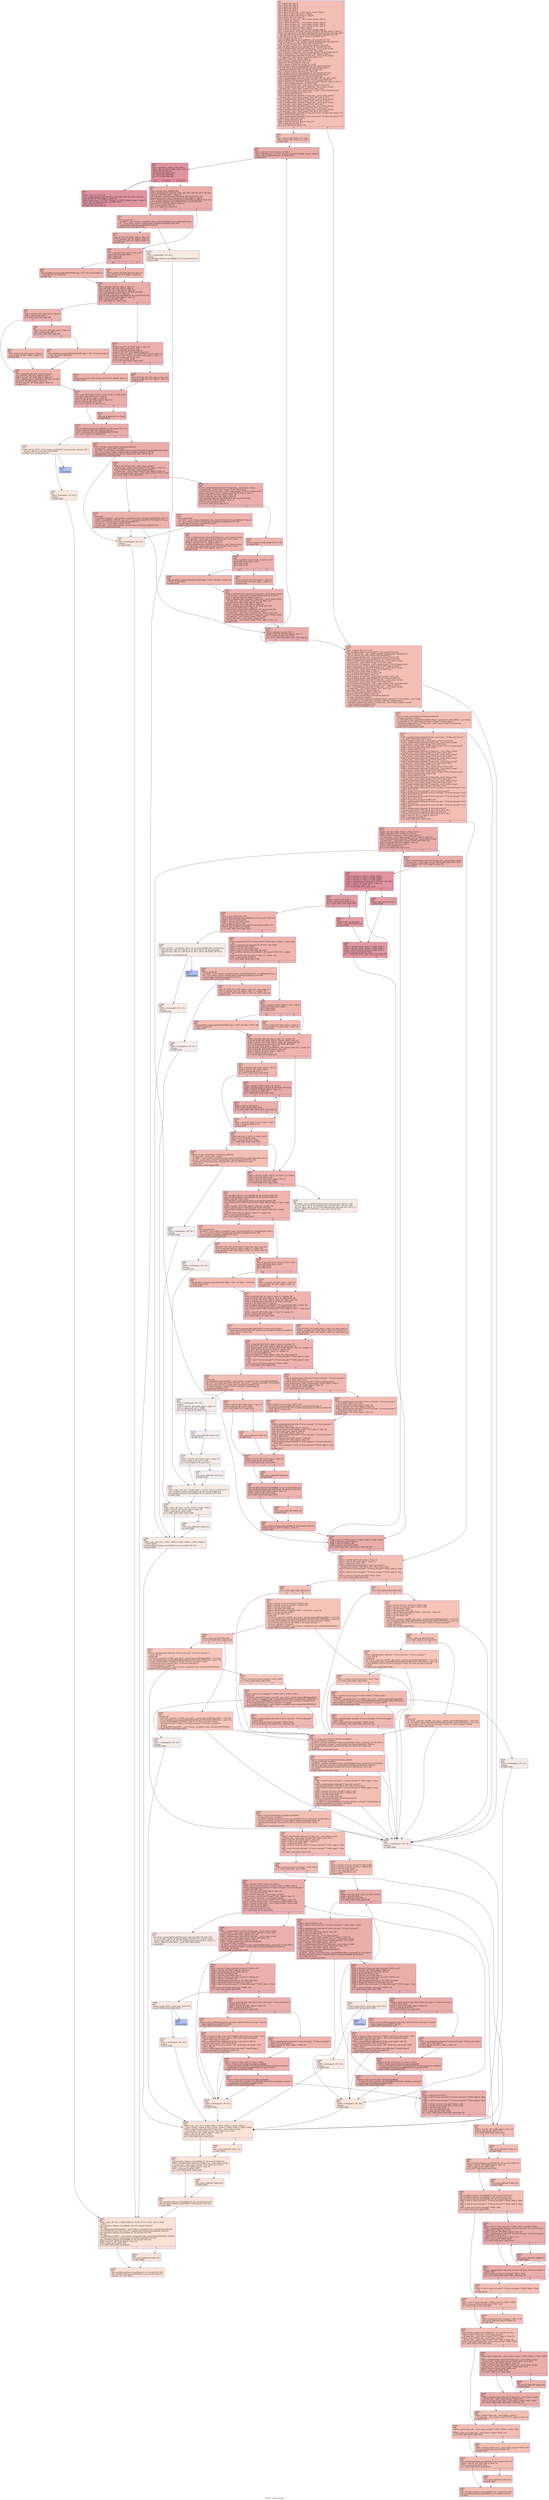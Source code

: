 digraph "CFG for 'main' function" {
	label="CFG for 'main' function";

	Node0x5652858e5b80 [shape=record,color="#3d50c3ff", style=filled, fillcolor="#e36c5570",label="{%0:\l  %1 = alloca i64, align 8\l  %2 = alloca i64, align 8\l  %3 = alloca i64, align 8\l  %4 = alloca i64, align 8\l  %5 = alloca i32, align 4\l  %6 = alloca %\"class.std::__cxx11::basic_string\", align 8\l  %7 = alloca %\"class.std::vector\", align 8\l  %8 = alloca %\"class.std::vector.3\", align 8\l  %9 = alloca [100 x i8], align 16\l  %10 = alloca %\"class.std::__cxx11::basic_string\", align 8\l  %11 = alloca i32, align 4\l  %12 = alloca %\"class.std::__cxx11::basic_string\", align 8\l  %13 = alloca %\"class.std::__cxx11::basic_string\", align 8\l  %14 = alloca %\"class.std::__cxx11::basic_string\", align 8\l  %15 = alloca %\"struct.std::pair\", align 8\l  %16 = alloca %\"class.std::__cxx11::basic_string\", align 8\l  %17 = load %struct._IO_FILE*, %struct._IO_FILE** @stdin, align 8, !tbaa !3\l  %18 = tail call %struct._IO_FILE* @freopen(i8* getelementptr inbounds ([28 x\l... i8], [28 x i8]* @.str, i64 0, i64 0), i8* getelementptr inbounds ([2 x i8],\l... [2 x i8]* @.str.1, i64 0, i64 0), %struct._IO_FILE* %17)\l  %19 = bitcast i32* %5 to i8*\l  call void @llvm.lifetime.start.p0i8(i64 4, i8* nonnull %19) #21\l  %20 = call i32 (i8*, ...) @__isoc99_scanf(i8* getelementptr inbounds ([3 x\l... i8], [3 x i8]* @.str.2, i64 0, i64 0), i32* nonnull %5)\l  %21 = bitcast %\"class.std::__cxx11::basic_string\"* %6 to i8*\l  call void @llvm.lifetime.start.p0i8(i64 32, i8* nonnull %21) #21\l  %22 = getelementptr inbounds %\"class.std::__cxx11::basic_string\",\l... %\"class.std::__cxx11::basic_string\"* %6, i64 0, i32 2\l  %23 = bitcast %\"class.std::__cxx11::basic_string\"* %6 to %union.anon**\l  store %union.anon* %22, %union.anon** %23, align 8, !tbaa !7\l  %24 = getelementptr inbounds %\"class.std::__cxx11::basic_string\",\l... %\"class.std::__cxx11::basic_string\"* %6, i64 0, i32 1\l  store i64 0, i64* %24, align 8, !tbaa !9\l  %25 = bitcast %union.anon* %22 to i8*\l  store i8 0, i8* %25, align 8, !tbaa !12\l  %26 = bitcast %\"class.std::vector\"* %7 to i8*\l  call void @llvm.lifetime.start.p0i8(i64 24, i8* nonnull %26) #21\l  call void @llvm.memset.p0i8.i64(i8* noundef nonnull align 8\l... dereferenceable(24) %26, i8 0, i64 24, i1 false) #21\l  %27 = bitcast %\"class.std::vector.3\"* %8 to i8*\l  call void @llvm.lifetime.start.p0i8(i64 24, i8* nonnull %27) #21\l  call void @llvm.memset.p0i8.i64(i8* noundef nonnull align 8\l... dereferenceable(24) %27, i8 0, i64 24, i1 false) #21\l  %28 = getelementptr inbounds [100 x i8], [100 x i8]* %9, i64 0, i64 0\l  call void @llvm.lifetime.start.p0i8(i64 100, i8* nonnull %28) #21\l  %29 = load %struct._IO_FILE*, %struct._IO_FILE** @stdin, align 8, !tbaa !3\l  %30 = call i32 @getc(%struct._IO_FILE* %29)\l  %31 = bitcast %\"class.std::__cxx11::basic_string\"* %10 to i8*\l  %32 = getelementptr inbounds %\"class.std::__cxx11::basic_string\",\l... %\"class.std::__cxx11::basic_string\"* %10, i64 0, i32 2\l  %33 = bitcast %\"class.std::__cxx11::basic_string\"* %10 to %union.anon**\l  %34 = bitcast %union.anon* %32 to i8*\l  %35 = bitcast i64* %4 to i8*\l  %36 = getelementptr inbounds %\"class.std::__cxx11::basic_string\",\l... %\"class.std::__cxx11::basic_string\"* %10, i64 0, i32 0, i32 0\l  %37 = getelementptr inbounds %\"class.std::__cxx11::basic_string\",\l... %\"class.std::__cxx11::basic_string\"* %10, i64 0, i32 2, i32 0\l  %38 = getelementptr inbounds %\"class.std::__cxx11::basic_string\",\l... %\"class.std::__cxx11::basic_string\"* %10, i64 0, i32 1\l  %39 = getelementptr inbounds %\"class.std::__cxx11::basic_string\",\l... %\"class.std::__cxx11::basic_string\"* %6, i64 0, i32 0, i32 0\l  %40 = getelementptr inbounds %\"class.std::__cxx11::basic_string\",\l... %\"class.std::__cxx11::basic_string\"* %6, i64 0, i32 2, i32 0\l  %41 = getelementptr inbounds %\"class.std::vector\", %\"class.std::vector\"* %7,\l... i64 0, i32 0, i32 0, i32 0, i32 1\l  %42 = getelementptr inbounds %\"class.std::vector\", %\"class.std::vector\"* %7,\l... i64 0, i32 0, i32 0, i32 0, i32 2\l  %43 = bitcast i64* %3 to i8*\l  %44 = load i32, i32* %5, align 4, !tbaa !13\l  %45 = icmp sgt i32 %44, 0\l  br i1 %45, label %46, label %160\l|{<s0>T|<s1>F}}"];
	Node0x5652858e5b80:s0 -> Node0x5652858e8f40;
	Node0x5652858e5b80:s1 -> Node0x5652858e8fd0;
	Node0x5652858e8f40 [shape=record,color="#3d50c3ff", style=filled, fillcolor="#e5705870",label="{%46:\l46:                                               \l  %47 = bitcast i64* %38 to \<2 x i64\>*\l  %48 = bitcast i64* %24 to \<2 x i64\>*\l  br label %49\l}"];
	Node0x5652858e8f40 -> Node0x5652858e9800;
	Node0x5652858e9800 [shape=record,color="#3d50c3ff", style=filled, fillcolor="#d0473d70",label="{%49:\l49:                                               \l  %50 = phi i32 [ %155, %154 ], [ 0, %46 ]\l  %51 = load %struct._IO_FILE*, %struct._IO_FILE** @stdin, align 8, !tbaa !3\l  %52 = call i32 @getc(%struct._IO_FILE* %51)\l  br label %53\l}"];
	Node0x5652858e9800 -> Node0x5652858e9b60;
	Node0x5652858e9b60 [shape=record,color="#b70d28ff", style=filled, fillcolor="#b70d2870",label="{%53:\l53:                                               \l  %54 = phi i64 [ 0, %49 ], [ %62, %57 ]\l  %55 = phi i32 [ %52, %49 ], [ %61, %57 ]\l  %56 = shl i32 %55, 24\l  switch i32 %56, label %57 [\l    i32 -16777216, label %67\l    i32 167772160, label %67\l  ]\l|{<s0>def|<s1>-16777216|<s2>167772160}}"];
	Node0x5652858e9b60:s0 -> Node0x5652858e9c90;
	Node0x5652858e9b60:s1 -> Node0x5652858e9fe0;
	Node0x5652858e9b60:s2 -> Node0x5652858e9fe0;
	Node0x5652858e9c90 [shape=record,color="#b70d28ff", style=filled, fillcolor="#b70d2870",label="{%57:\l57:                                               \l  %58 = trunc i32 %55 to i8\l  %59 = getelementptr inbounds [100 x i8], [100 x i8]* %9, i64 0, i64 %54\l  store i8 %58, i8* %59, align 1, !tbaa !12\l  %60 = load %struct._IO_FILE*, %struct._IO_FILE** @stdin, align 8, !tbaa !3\l  %61 = call i32 @getc(%struct._IO_FILE* %60)\l  %62 = add nuw i64 %54, 1\l  br label %53, !llvm.loop !15\l}"];
	Node0x5652858e9c90 -> Node0x5652858e9b60;
	Node0x5652858ea660 [shape=record,color="#3d50c3ff", style=filled, fillcolor="#f3c7b170",label="{%63:\l63:                                               \l  %64 = landingpad \{ i8*, i32 \}\l          cleanup\l  br label %660\l}"];
	Node0x5652858ea660 -> Node0x5652858ea720;
	Node0x5652858ea7e0 [shape=record,color="#3d50c3ff", style=filled, fillcolor="#f2cab570",label="{%65:\l65:                                               \l  %66 = landingpad \{ i8*, i32 \}\l          cleanup\l  br label %660\l}"];
	Node0x5652858ea7e0 -> Node0x5652858ea720;
	Node0x5652858e9fe0 [shape=record,color="#3d50c3ff", style=filled, fillcolor="#d0473d70",label="{%67:\l67:                                               \l  %68 = and i64 %54, 4294967295\l  %69 = getelementptr inbounds [100 x i8], [100 x i8]* %9, i64 0, i64 %68\l  store i8 0, i8* %69, align 1, !tbaa !12\l  call void @llvm.lifetime.start.p0i8(i64 32, i8* nonnull %31) #21\l  store %union.anon* %32, %union.anon** %33, align 8, !tbaa !7\l  %70 = call i64 @strlen(i8* noundef nonnull dereferenceable(1) %28) #21\l  call void @llvm.lifetime.start.p0i8(i64 8, i8* nonnull %35) #21\l  store i64 %70, i64* %4, align 8, !tbaa !17\l  %71 = icmp ugt i64 %70, 15\l  br i1 %71, label %72, label %76\l|{<s0>T|<s1>F}}"];
	Node0x5652858e9fe0:s0 -> Node0x5652858eb640;
	Node0x5652858e9fe0:s1 -> Node0x5652858eb690;
	Node0x5652858eb640 [shape=record,color="#3d50c3ff", style=filled, fillcolor="#d24b4070",label="{%72:\l72:                                               \l  %73 = invoke i8*\l... @_ZNSt7__cxx1112basic_stringIcSt11char_traitsIcESaIcEE9_M_createERmm(%\"class.s\l...td::__cxx11::basic_string\"* nonnull align 8 dereferenceable(32) %10, i64*\l... nonnull align 8 dereferenceable(8) %4, i64 0)\l          to label %74 unwind label %158\l}"];
	Node0x5652858eb640 -> Node0x5652858eb7e0;
	Node0x5652858eb640 -> Node0x5652858eb830;
	Node0x5652858eb7e0 [shape=record,color="#3d50c3ff", style=filled, fillcolor="#d24b4070",label="{%74:\l74:                                               \l  store i8* %73, i8** %36, align 8, !tbaa !18\l  %75 = load i64, i64* %4, align 8, !tbaa !17\l  store i64 %75, i64* %37, align 8, !tbaa !12\l  br label %76\l}"];
	Node0x5652858eb7e0 -> Node0x5652858eb690;
	Node0x5652858eb690 [shape=record,color="#3d50c3ff", style=filled, fillcolor="#d0473d70",label="{%76:\l76:                                               \l  %77 = phi i8* [ %73, %74 ], [ %34, %67 ]\l  switch i64 %70, label %80 [\l    i64 1, label %78\l    i64 0, label %81\l  ]\l|{<s0>def|<s1>1|<s2>0}}"];
	Node0x5652858eb690:s0 -> Node0x5652858ebc90;
	Node0x5652858eb690:s1 -> Node0x5652858ebce0;
	Node0x5652858eb690:s2 -> Node0x5652858ebd30;
	Node0x5652858ebce0 [shape=record,color="#3d50c3ff", style=filled, fillcolor="#d6524470",label="{%78:\l78:                                               \l  %79 = load i8, i8* %28, align 16, !tbaa !12\l  store i8 %79, i8* %77, align 1, !tbaa !12\l  br label %81\l}"];
	Node0x5652858ebce0 -> Node0x5652858ebd30;
	Node0x5652858ebc90 [shape=record,color="#3d50c3ff", style=filled, fillcolor="#d6524470",label="{%80:\l80:                                               \l  call void @llvm.memcpy.p0i8.p0i8.i64(i8* align 1 %77, i8* nonnull align 16\l... %28, i64 %70, i1 false) #21\l  br label %81\l}"];
	Node0x5652858ebc90 -> Node0x5652858ebd30;
	Node0x5652858ebd30 [shape=record,color="#3d50c3ff", style=filled, fillcolor="#d0473d70",label="{%81:\l81:                                               \l  %82 = load i64, i64* %4, align 8, !tbaa !17\l  store i64 %82, i64* %38, align 8, !tbaa !9\l  %83 = load i8*, i8** %36, align 8, !tbaa !18\l  %84 = getelementptr inbounds i8, i8* %83, i64 %82\l  store i8 0, i8* %84, align 1, !tbaa !12\l  call void @llvm.lifetime.end.p0i8(i64 8, i8* nonnull %35) #21\l  %85 = load i8*, i8** %36, align 8, !tbaa !18\l  %86 = icmp eq i8* %85, %34\l  br i1 %86, label %87, label %101\l|{<s0>T|<s1>F}}"];
	Node0x5652858ebd30:s0 -> Node0x5652858ec750;
	Node0x5652858ebd30:s1 -> Node0x5652858ec7a0;
	Node0x5652858ec750 [shape=record,color="#3d50c3ff", style=filled, fillcolor="#d6524470",label="{%87:\l87:                                               \l  %88 = load i64, i64* %38, align 8, !tbaa !9\l  %89 = icmp eq i64 %88, 0\l  br i1 %89, label %96, label %90\l|{<s0>T|<s1>F}}"];
	Node0x5652858ec750:s0 -> Node0x5652858ec9a0;
	Node0x5652858ec750:s1 -> Node0x5652858ec9f0;
	Node0x5652858ec9f0 [shape=record,color="#3d50c3ff", style=filled, fillcolor="#d8564670",label="{%90:\l90:                                               \l  %91 = load i8*, i8** %39, align 8, !tbaa !18\l  %92 = icmp eq i64 %88, 1\l  br i1 %92, label %93, label %95\l|{<s0>T|<s1>F}}"];
	Node0x5652858ec9f0:s0 -> Node0x5652858ecbf0;
	Node0x5652858ec9f0:s1 -> Node0x5652858ecc40;
	Node0x5652858ecbf0 [shape=record,color="#3d50c3ff", style=filled, fillcolor="#de614d70",label="{%93:\l93:                                               \l  %94 = load i8, i8* %34, align 8, !tbaa !12\l  store i8 %94, i8* %91, align 1, !tbaa !12\l  br label %96\l}"];
	Node0x5652858ecbf0 -> Node0x5652858ec9a0;
	Node0x5652858ecc40 [shape=record,color="#3d50c3ff", style=filled, fillcolor="#de614d70",label="{%95:\l95:                                               \l  call void @llvm.memcpy.p0i8.p0i8.i64(i8* align 1 %91, i8* nonnull align 8\l... %34, i64 %88, i1 false) #21\l  br label %96\l}"];
	Node0x5652858ecc40 -> Node0x5652858ec9a0;
	Node0x5652858ec9a0 [shape=record,color="#3d50c3ff", style=filled, fillcolor="#d6524470",label="{%96:\l96:                                               \l  %97 = load i64, i64* %38, align 8, !tbaa !9\l  store i64 %97, i64* %24, align 8, !tbaa !9\l  %98 = load i8*, i8** %39, align 8, !tbaa !18\l  %99 = getelementptr inbounds i8, i8* %98, i64 %97\l  store i8 0, i8* %99, align 1, !tbaa !12\l  %100 = load i8*, i8** %36, align 8, !tbaa !18\l  br label %110\l}"];
	Node0x5652858ec9a0 -> Node0x5652858ed430;
	Node0x5652858ec7a0 [shape=record,color="#3d50c3ff", style=filled, fillcolor="#d24b4070",label="{%101:\l101:                                              \l  %102 = load i8*, i8** %39, align 8, !tbaa !18\l  %103 = icmp eq i8* %102, %25\l  %104 = load i64, i64* %40, align 8\l  store i8* %85, i8** %39, align 8, !tbaa !18\l  %105 = load \<2 x i64\>, \<2 x i64\>* %47, align 8, !tbaa !12\l  store \<2 x i64\> %105, \<2 x i64\>* %48, align 8, !tbaa !12\l  %106 = icmp eq i8* %102, null\l  %107 = or i1 %103, %106\l  br i1 %107, label %109, label %108\l|{<s0>T|<s1>F}}"];
	Node0x5652858ec7a0:s0 -> Node0x5652858ed910;
	Node0x5652858ec7a0:s1 -> Node0x5652858ed960;
	Node0x5652858ed960 [shape=record,color="#3d50c3ff", style=filled, fillcolor="#d6524470",label="{%108:\l108:                                              \l  store i8* %102, i8** %36, align 8, !tbaa !18\l  store i64 %104, i64* %37, align 8, !tbaa !12\l  br label %110\l}"];
	Node0x5652858ed960 -> Node0x5652858ed430;
	Node0x5652858ed910 [shape=record,color="#3d50c3ff", style=filled, fillcolor="#d6524470",label="{%109:\l109:                                              \l  store %union.anon* %32, %union.anon** %33, align 8, !tbaa !18\l  br label %110\l}"];
	Node0x5652858ed910 -> Node0x5652858ed430;
	Node0x5652858ed430 [shape=record,color="#3d50c3ff", style=filled, fillcolor="#d0473d70",label="{%110:\l110:                                              \l  %111 = phi i8* [ %102, %108 ], [ %34, %109 ], [ %100, %96 ]\l  store i64 0, i64* %38, align 8, !tbaa !9\l  store i8 0, i8* %111, align 1, !tbaa !12\l  %112 = load i8*, i8** %36, align 8, !tbaa !18\l  %113 = icmp eq i8* %112, %34\l  br i1 %113, label %115, label %114\l|{<s0>T|<s1>F}}"];
	Node0x5652858ed430:s0 -> Node0x5652858edfe0;
	Node0x5652858ed430:s1 -> Node0x5652858ee030;
	Node0x5652858ee030 [shape=record,color="#3d50c3ff", style=filled, fillcolor="#d24b4070",label="{%114:\l114:                                              \l  call void @_ZdlPv(i8* %112) #21\l  br label %115\l}"];
	Node0x5652858ee030 -> Node0x5652858edfe0;
	Node0x5652858edfe0 [shape=record,color="#3d50c3ff", style=filled, fillcolor="#d0473d70",label="{%115:\l115:                                              \l  call void @llvm.lifetime.end.p0i8(i64 32, i8* nonnull %31) #21\l  %116 = load i64, i64* %24, align 8, !tbaa !9\l  %117 = icmp eq i64 %116, 4611686018427387903\l  br i1 %117, label %118, label %120\l|{<s0>T|<s1>F}}"];
	Node0x5652858edfe0:s0 -> Node0x5652858e2d50;
	Node0x5652858edfe0:s1 -> Node0x5652858e2da0;
	Node0x5652858e2d50 [shape=record,color="#3d50c3ff", style=filled, fillcolor="#f2cab570",label="{%118:\l118:                                              \l  invoke void @_ZSt20__throw_length_errorPKc(i8* getelementptr inbounds ([21 x\l... i8], [21 x i8]* @.str.14, i64 0, i64 0)) #22\l          to label %119 unwind label %65\l}"];
	Node0x5652858e2d50 -> Node0x5652858e2f30;
	Node0x5652858e2d50 -> Node0x5652858ea7e0;
	Node0x5652858e2f30 [shape=record,color="#3d50c3ff", style=filled, fillcolor="#5977e370",label="{%119:\l119:                                              \l  unreachable\l}"];
	Node0x5652858e2da0 [shape=record,color="#3d50c3ff", style=filled, fillcolor="#d0473d70",label="{%120:\l120:                                              \l  %121 = invoke nonnull align 8 dereferenceable(32)\l... %\"class.std::__cxx11::basic_string\"*\l... @_ZNSt7__cxx1112basic_stringIcSt11char_traitsIcESaIcEE9_M_appendEPKcm(%\"class.\l...std::__cxx11::basic_string\"* nonnull align 8 dereferenceable(32) %6, i8*\l... getelementptr inbounds ([2 x i8], [2 x i8]* @.str.3, i64 0, i64 0), i64 1)\l          to label %122 unwind label %63\l}"];
	Node0x5652858e2da0 -> Node0x5652858e3330;
	Node0x5652858e2da0 -> Node0x5652858ea660;
	Node0x5652858e3330 [shape=record,color="#3d50c3ff", style=filled, fillcolor="#d0473d70",label="{%122:\l122:                                              \l  %123 = load %\"class.std::__cxx11::basic_string\"*,\l... %\"class.std::__cxx11::basic_string\"** %41, align 8, !tbaa !19\l  %124 = load %\"class.std::__cxx11::basic_string\"*,\l... %\"class.std::__cxx11::basic_string\"** %42, align 8, !tbaa !21\l  %125 = icmp eq %\"class.std::__cxx11::basic_string\"* %123, %124\l  br i1 %125, label %153, label %126\l|{<s0>T|<s1>F}}"];
	Node0x5652858e3330:s0 -> Node0x5652858e3250;
	Node0x5652858e3330:s1 -> Node0x5652858e3900;
	Node0x5652858e3900 [shape=record,color="#3d50c3ff", style=filled, fillcolor="#d24b4070",label="{%126:\l126:                                              \l  %127 = getelementptr inbounds %\"class.std::__cxx11::basic_string\",\l... %\"class.std::__cxx11::basic_string\"* %123, i64 0, i32 2\l  %128 = bitcast %\"class.std::__cxx11::basic_string\"* %123 to %union.anon**\l  store %union.anon* %127, %union.anon** %128, align 8, !tbaa !7\l  %129 = load i8*, i8** %39, align 8, !tbaa !18\l  %130 = load i64, i64* %24, align 8, !tbaa !9\l  call void @llvm.lifetime.start.p0i8(i64 8, i8* nonnull %43) #21\l  store i64 %130, i64* %3, align 8, !tbaa !17\l  %131 = icmp ugt i64 %130, 15\l  br i1 %131, label %134, label %132\l|{<s0>T|<s1>F}}"];
	Node0x5652858e3900:s0 -> Node0x5652858e3fd0;
	Node0x5652858e3900:s1 -> Node0x5652858e4020;
	Node0x5652858e4020 [shape=record,color="#3d50c3ff", style=filled, fillcolor="#d6524470",label="{%132:\l132:                                              \l  %133 = bitcast %union.anon* %127 to i8*\l  br label %140\l}"];
	Node0x5652858e4020 -> Node0x5652858f1590;
	Node0x5652858e3fd0 [shape=record,color="#3d50c3ff", style=filled, fillcolor="#d6524470",label="{%134:\l134:                                              \l  %135 = invoke i8*\l... @_ZNSt7__cxx1112basic_stringIcSt11char_traitsIcESaIcEE9_M_createERmm(%\"class.s\l...td::__cxx11::basic_string\"* nonnull align 8 dereferenceable(32) %123, i64*\l... nonnull align 8 dereferenceable(8) %3, i64 0)\l          to label %136 unwind label %63\l}"];
	Node0x5652858e3fd0 -> Node0x5652858f16a0;
	Node0x5652858e3fd0 -> Node0x5652858ea660;
	Node0x5652858f16a0 [shape=record,color="#3d50c3ff", style=filled, fillcolor="#d6524470",label="{%136:\l136:                                              \l  %137 = getelementptr inbounds %\"class.std::__cxx11::basic_string\",\l... %\"class.std::__cxx11::basic_string\"* %123, i64 0, i32 0, i32 0\l  store i8* %135, i8** %137, align 8, !tbaa !18\l  %138 = load i64, i64* %3, align 8, !tbaa !17\l  %139 = getelementptr inbounds %\"class.std::__cxx11::basic_string\",\l... %\"class.std::__cxx11::basic_string\"* %123, i64 0, i32 2, i32 0\l  store i64 %138, i64* %139, align 8, !tbaa !12\l  br label %140\l}"];
	Node0x5652858f16a0 -> Node0x5652858f1590;
	Node0x5652858f1590 [shape=record,color="#3d50c3ff", style=filled, fillcolor="#d24b4070",label="{%140:\l140:                                              \l  %141 = phi i8* [ %133, %132 ], [ %135, %136 ]\l  switch i64 %130, label %144 [\l    i64 1, label %142\l    i64 0, label %145\l  ]\l|{<s0>def|<s1>1|<s2>0}}"];
	Node0x5652858f1590:s0 -> Node0x5652858f1c80;
	Node0x5652858f1590:s1 -> Node0x5652858f1cd0;
	Node0x5652858f1590:s2 -> Node0x5652858f1d20;
	Node0x5652858f1cd0 [shape=record,color="#3d50c3ff", style=filled, fillcolor="#d8564670",label="{%142:\l142:                                              \l  %143 = load i8, i8* %129, align 1, !tbaa !12\l  store i8 %143, i8* %141, align 1, !tbaa !12\l  br label %145\l}"];
	Node0x5652858f1cd0 -> Node0x5652858f1d20;
	Node0x5652858f1c80 [shape=record,color="#3d50c3ff", style=filled, fillcolor="#d8564670",label="{%144:\l144:                                              \l  call void @llvm.memcpy.p0i8.p0i8.i64(i8* align 1 %141, i8* align 1 %129, i64\l... %130, i1 false) #21\l  br label %145\l}"];
	Node0x5652858f1c80 -> Node0x5652858f1d20;
	Node0x5652858f1d20 [shape=record,color="#3d50c3ff", style=filled, fillcolor="#d24b4070",label="{%145:\l145:                                              \l  %146 = getelementptr inbounds %\"class.std::__cxx11::basic_string\",\l... %\"class.std::__cxx11::basic_string\"* %123, i64 0, i32 0, i32 0\l  %147 = load i64, i64* %3, align 8, !tbaa !17\l  %148 = getelementptr inbounds %\"class.std::__cxx11::basic_string\",\l... %\"class.std::__cxx11::basic_string\"* %123, i64 0, i32 1\l  store i64 %147, i64* %148, align 8, !tbaa !9\l  %149 = load i8*, i8** %146, align 8, !tbaa !18\l  %150 = getelementptr inbounds i8, i8* %149, i64 %147\l  store i8 0, i8* %150, align 1, !tbaa !12\l  call void @llvm.lifetime.end.p0i8(i64 8, i8* nonnull %43) #21\l  %151 = load %\"class.std::__cxx11::basic_string\"*,\l... %\"class.std::__cxx11::basic_string\"** %41, align 8, !tbaa !19\l  %152 = getelementptr inbounds %\"class.std::__cxx11::basic_string\",\l... %\"class.std::__cxx11::basic_string\"* %151, i64 1\l  store %\"class.std::__cxx11::basic_string\"* %152,\l... %\"class.std::__cxx11::basic_string\"** %41, align 8, !tbaa !19\l  br label %154\l}"];
	Node0x5652858f1d20 -> Node0x5652858e98c0;
	Node0x5652858e3250 [shape=record,color="#3d50c3ff", style=filled, fillcolor="#d6524470",label="{%153:\l153:                                              \l  invoke void\l... @_ZNSt6vectorINSt7__cxx1112basic_stringIcSt11char_traitsIcESaIcEEESaIS5_EE17_M\l..._realloc_insertIJRKS5_EEEvN9__gnu_cxx17__normal_iteratorIPS5_S7_EEDpOT_(%\"class\l....std::vector\"* nonnull align 8 dereferenceable(24) %7,\l... %\"class.std::__cxx11::basic_string\"* %123,\l... %\"class.std::__cxx11::basic_string\"* nonnull align 8 dereferenceable(32) %6)\l          to label %154 unwind label %63\l}"];
	Node0x5652858e3250 -> Node0x5652858e98c0;
	Node0x5652858e3250 -> Node0x5652858ea660;
	Node0x5652858e98c0 [shape=record,color="#3d50c3ff", style=filled, fillcolor="#d0473d70",label="{%154:\l154:                                              \l  %155 = add nuw nsw i32 %50, 1\l  %156 = load i32, i32* %5, align 4, !tbaa !13\l  %157 = icmp slt i32 %155, %156\l  br i1 %157, label %49, label %160, !llvm.loop !22\l|{<s0>T|<s1>F}}"];
	Node0x5652858e98c0:s0 -> Node0x5652858e9800;
	Node0x5652858e98c0:s1 -> Node0x5652858e8fd0;
	Node0x5652858eb830 [shape=record,color="#3d50c3ff", style=filled, fillcolor="#efcebd70",label="{%158:\l158:                                              \l  %159 = landingpad \{ i8*, i32 \}\l          cleanup\l  call void @llvm.lifetime.end.p0i8(i64 32, i8* nonnull %31) #21\l  br label %660\l}"];
	Node0x5652858eb830 -> Node0x5652858ea720;
	Node0x5652858e8fd0 [shape=record,color="#3d50c3ff", style=filled, fillcolor="#e36c5570",label="{%160:\l160:                                              \l  %161 = bitcast i32* %11 to i8*\l  call void @llvm.lifetime.start.p0i8(i64 4, i8* nonnull %161) #21\l  %162 = call i32 (i8*, ...) @__isoc99_scanf(i8* getelementptr inbounds ([3 x\l... i8], [3 x i8]* @.str.2, i64 0, i64 0), i32* nonnull %11)\l  %163 = bitcast %\"class.std::__cxx11::basic_string\"* %12 to i8*\l  call void @llvm.lifetime.start.p0i8(i64 32, i8* nonnull %163) #21\l  %164 = getelementptr inbounds %\"class.std::__cxx11::basic_string\",\l... %\"class.std::__cxx11::basic_string\"* %12, i64 0, i32 2\l  %165 = bitcast %\"class.std::__cxx11::basic_string\"* %12 to %union.anon**\l  store %union.anon* %164, %union.anon** %165, align 8, !tbaa !7\l  %166 = getelementptr inbounds %\"class.std::__cxx11::basic_string\",\l... %\"class.std::__cxx11::basic_string\"* %12, i64 0, i32 1\l  store i64 0, i64* %166, align 8, !tbaa !9\l  %167 = bitcast %union.anon* %164 to i8*\l  store i8 0, i8* %167, align 8, !tbaa !12\l  %168 = bitcast %\"class.std::__cxx11::basic_string\"* %13 to i8*\l  call void @llvm.lifetime.start.p0i8(i64 32, i8* nonnull %168) #21\l  %169 = getelementptr inbounds %\"class.std::__cxx11::basic_string\",\l... %\"class.std::__cxx11::basic_string\"* %13, i64 0, i32 2\l  %170 = bitcast %\"class.std::__cxx11::basic_string\"* %13 to %union.anon**\l  store %union.anon* %169, %union.anon** %170, align 8, !tbaa !7\l  %171 = getelementptr inbounds %\"class.std::__cxx11::basic_string\",\l... %\"class.std::__cxx11::basic_string\"* %13, i64 0, i32 1\l  store i64 0, i64* %171, align 8, !tbaa !9\l  %172 = bitcast %union.anon* %169 to i8*\l  store i8 0, i8* %172, align 8, !tbaa !12\l  %173 = invoke nonnull align 8 dereferenceable(16)\l... %\"class.std::basic_istream\"*\l... @_ZStrsIcSt11char_traitsIcESaIcEERSt13basic_istreamIT_T0_ES7_RNSt7__cxx1112bas\l...ic_stringIS4_S5_T1_EE(%\"class.std::basic_istream\"* nonnull align 8\l... dereferenceable(16) @_ZSt3cin, %\"class.std::__cxx11::basic_string\"* nonnull\l... align 8 dereferenceable(32) %12)\l          to label %174 unwind label %230\l}"];
	Node0x5652858e8fd0 -> Node0x5652858f4d50;
	Node0x5652858e8fd0 -> Node0x5652858f4da0;
	Node0x5652858f4d50 [shape=record,color="#3d50c3ff", style=filled, fillcolor="#e36c5570",label="{%174:\l174:                                              \l  %175 = invoke nonnull align 8 dereferenceable(16)\l... %\"class.std::basic_istream\"*\l... @_ZStrsIcSt11char_traitsIcESaIcEERSt13basic_istreamIT_T0_ES7_RNSt7__cxx1112bas\l...ic_stringIS4_S5_T1_EE(%\"class.std::basic_istream\"* nonnull align 8\l... dereferenceable(16) %173, %\"class.std::__cxx11::basic_string\"* nonnull align\l... 8 dereferenceable(32) %13)\l          to label %176 unwind label %230\l}"];
	Node0x5652858f4d50 -> Node0x5652858f50a0;
	Node0x5652858f4d50 -> Node0x5652858f4da0;
	Node0x5652858f50a0 [shape=record,color="#3d50c3ff", style=filled, fillcolor="#e36c5570",label="{%176:\l176:                                              \l  %177 = getelementptr inbounds %\"class.std::vector\", %\"class.std::vector\"*\l... %7, i64 0, i32 0, i32 0, i32 0, i32 0\l  %178 = bitcast %\"class.std::__cxx11::basic_string\"* %14 to i8*\l  %179 = getelementptr inbounds %\"class.std::__cxx11::basic_string\",\l... %\"class.std::__cxx11::basic_string\"* %14, i64 0, i32 2\l  %180 = bitcast %\"class.std::__cxx11::basic_string\"* %14 to %union.anon**\l  %181 = bitcast %union.anon* %179 to i8*\l  %182 = bitcast i64* %2 to i8*\l  %183 = getelementptr inbounds %\"class.std::__cxx11::basic_string\",\l... %\"class.std::__cxx11::basic_string\"* %14, i64 0, i32 0, i32 0\l  %184 = getelementptr inbounds %\"class.std::__cxx11::basic_string\",\l... %\"class.std::__cxx11::basic_string\"* %14, i64 0, i32 2, i32 0\l  %185 = getelementptr inbounds %\"class.std::__cxx11::basic_string\",\l... %\"class.std::__cxx11::basic_string\"* %14, i64 0, i32 1\l  %186 = getelementptr inbounds %\"class.std::__cxx11::basic_string\",\l... %\"class.std::__cxx11::basic_string\"* %13, i64 0, i32 0, i32 0\l  %187 = bitcast %\"struct.std::pair\"* %15 to i8*\l  %188 = bitcast %\"class.std::__cxx11::basic_string\"* %16 to i8*\l  %189 = getelementptr inbounds %\"class.std::__cxx11::basic_string\",\l... %\"class.std::__cxx11::basic_string\"* %16, i64 0, i32 2\l  %190 = bitcast %\"class.std::__cxx11::basic_string\"* %16 to %union.anon**\l  %191 = bitcast %union.anon* %189 to i8*\l  %192 = bitcast i64* %1 to i8*\l  %193 = getelementptr inbounds %\"class.std::__cxx11::basic_string\",\l... %\"class.std::__cxx11::basic_string\"* %16, i64 0, i32 0, i32 0\l  %194 = getelementptr inbounds %\"class.std::__cxx11::basic_string\",\l... %\"class.std::__cxx11::basic_string\"* %16, i64 0, i32 2, i32 0\l  %195 = getelementptr inbounds %\"class.std::__cxx11::basic_string\",\l... %\"class.std::__cxx11::basic_string\"* %16, i64 0, i32 1\l  %196 = getelementptr inbounds %\"struct.std::pair\", %\"struct.std::pair\"* %15,\l... i64 0, i32 0, i32 2\l  %197 = bitcast %\"struct.std::pair\"* %15 to %union.anon**\l  %198 = getelementptr inbounds %\"struct.std::pair\", %\"struct.std::pair\"* %15,\l... i64 0, i32 0, i32 0, i32 0\l  %199 = getelementptr inbounds %\"struct.std::pair\", %\"struct.std::pair\"* %15,\l... i64 0, i32 0, i32 2, i32 0\l  %200 = bitcast %union.anon* %196 to i8*\l  %201 = getelementptr inbounds %\"struct.std::pair\", %\"struct.std::pair\"* %15,\l... i64 0, i32 0, i32 1\l  %202 = getelementptr inbounds %\"struct.std::pair\", %\"struct.std::pair\"* %15,\l... i64 0, i32 1\l  %203 = getelementptr inbounds %\"class.std::vector.3\",\l... %\"class.std::vector.3\"* %8, i64 0, i32 0, i32 0, i32 0, i32 1\l  %204 = getelementptr inbounds %\"class.std::vector.3\",\l... %\"class.std::vector.3\"* %8, i64 0, i32 0, i32 0, i32 0, i32 2\l  %205 = load i32, i32* %5, align 4, !tbaa !13\l  %206 = icmp sgt i32 %205, 0\l  br i1 %206, label %207, label %218\l|{<s0>T|<s1>F}}"];
	Node0x5652858f50a0:s0 -> Node0x5652858f66e0;
	Node0x5652858f50a0:s1 -> Node0x5652858f6730;
	Node0x5652858f66e0 [shape=record,color="#3d50c3ff", style=filled, fillcolor="#d0473d70",label="{%207:\l207:                                              \l  %208 = phi i32 [ %396, %395 ], [ %205, %176 ]\l  %209 = phi i64 [ %397, %395 ], [ 0, %176 ]\l  %210 = load %\"class.std::__cxx11::basic_string\"*,\l... %\"class.std::__cxx11::basic_string\"** %177, align 8, !tbaa !23\l  %211 = getelementptr inbounds %\"class.std::__cxx11::basic_string\",\l... %\"class.std::__cxx11::basic_string\"* %210, i64 %209, i32 1\l  %212 = load i64, i64* %211, align 8, !tbaa !9\l  %213 = load i32, i32* %11, align 4\l  %214 = icmp eq i64 %212, 0\l  br i1 %214, label %395, label %215\l|{<s0>T|<s1>F}}"];
	Node0x5652858f66e0:s0 -> Node0x5652858f6830;
	Node0x5652858f66e0:s1 -> Node0x5652858f6d70;
	Node0x5652858f6d70 [shape=record,color="#3d50c3ff", style=filled, fillcolor="#d24b4070",label="{%215:\l215:                                              \l  %216 = getelementptr inbounds %\"class.std::__cxx11::basic_string\",\l... %\"class.std::__cxx11::basic_string\"* %210, i64 %209, i32 0, i32 0\l  %217 = load i8*, i8** %216, align 8, !tbaa !18\l  br label %232\l}"];
	Node0x5652858f6d70 -> Node0x5652858f7000;
	Node0x5652858f6730 [shape=record,color="#3d50c3ff", style=filled, fillcolor="#e36c5570",label="{%218:\l218:                                              \l  %219 = load i8*, i8** %186, align 8, !tbaa !18\l  %220 = load i8, i8* %219, align 1, !tbaa !12\l  %221 = icmp eq i8 %220, 110\l  %222 = getelementptr inbounds %\"class.std::vector.3\",\l... %\"class.std::vector.3\"* %8, i64 0, i32 0, i32 0, i32 0, i32 0\l  %223 = load %\"struct.std::pair\"*, %\"struct.std::pair\"** %222, align 8, !tbaa\l... !3\l  %224 = load %\"struct.std::pair\"*, %\"struct.std::pair\"** %203, align 8, !tbaa\l... !3\l  %225 = icmp eq %\"struct.std::pair\"* %223, %224\l  br i1 %221, label %400, label %421\l|{<s0>T|<s1>F}}"];
	Node0x5652858f6730:s0 -> Node0x5652858f74f0;
	Node0x5652858f6730:s1 -> Node0x5652858f7540;
	Node0x5652858f7680 [shape=record,color="#3d50c3ff", style=filled, fillcolor="#ead5c970",label="{%226:\l226:                                              \l  %227 = landingpad \{ i8*, i32 \}\l          cleanup\l  br label %648\l}"];
	Node0x5652858f7680 -> Node0x5652858f7760;
	Node0x5652858f7820 [shape=record,color="#3d50c3ff", style=filled, fillcolor="#ead5c970",label="{%228:\l228:                                              \l  %229 = landingpad \{ i8*, i32 \}\l          cleanup\l  br label %648\l}"];
	Node0x5652858f7820 -> Node0x5652858f7760;
	Node0x5652858f4da0 [shape=record,color="#3d50c3ff", style=filled, fillcolor="#eed0c070",label="{%230:\l230:                                              \l  %231 = landingpad \{ i8*, i32 \}\l          cleanup\l  br label %648\l}"];
	Node0x5652858f4da0 -> Node0x5652858f7760;
	Node0x5652858f7000 [shape=record,color="#b70d28ff", style=filled, fillcolor="#b70d2870",label="{%232:\l232:                                              \l  %233 = phi i64 [ 0, %215 ], [ %391, %390 ]\l  %234 = phi i32 [ 0, %215 ], [ %393, %390 ]\l  %235 = phi i32 [ 0, %215 ], [ %392, %390 ]\l  %236 = getelementptr inbounds i8, i8* %217, i64 %233\l  %237 = load i8, i8* %236, align 1, !tbaa !12\l  %238 = icmp eq i8 %237, 32\l  br i1 %238, label %241, label %239\l|{<s0>T|<s1>F}}"];
	Node0x5652858f7000:s0 -> Node0x5652858f7ed0;
	Node0x5652858f7000:s1 -> Node0x5652858f7f60;
	Node0x5652858f7f60 [shape=record,color="#3d50c3ff", style=filled, fillcolor="#be242e70",label="{%239:\l239:                                              \l  %240 = add nuw i64 %233, 1\l  br label %390\l}"];
	Node0x5652858f7f60 -> Node0x5652858f7aa0;
	Node0x5652858f7ed0 [shape=record,color="#3d50c3ff", style=filled, fillcolor="#be242e70",label="{%241:\l241:                                              \l  %242 = add nsw i32 %235, 1\l  %243 = icmp eq i32 %242, %213\l  br i1 %243, label %244, label %387\l|{<s0>T|<s1>F}}"];
	Node0x5652858f7ed0:s0 -> Node0x5652858f82c0;
	Node0x5652858f7ed0:s1 -> Node0x5652858f8310;
	Node0x5652858f82c0 [shape=record,color="#3d50c3ff", style=filled, fillcolor="#d8564670",label="{%244:\l244:                                              \l  %245 = trunc i64 %233 to i32\l  call void @llvm.lifetime.start.p0i8(i64 32, i8* nonnull %178) #21\l  %246 = sext i32 %234 to i64\l  %247 = sub nsw i32 %245, %234\l  %248 = sext i32 %247 to i64\l  call void @llvm.experimental.noalias.scope.decl(metadata !24)\l  %249 = icmp ult i64 %212, %246\l  br i1 %249, label %250, label %252\l|{<s0>T|<s1>F}}"];
	Node0x5652858f82c0:s0 -> Node0x5652858f8a30;
	Node0x5652858f82c0:s1 -> Node0x5652858f8ac0;
	Node0x5652858f8a30 [shape=record,color="#3d50c3ff", style=filled, fillcolor="#ecd3c570",label="{%250:\l250:                                              \l  invoke void (i8*, ...) @_ZSt24__throw_out_of_range_fmtPKcz(i8* getelementptr\l... inbounds ([55 x i8], [55 x i8]* @.str.13, i64 0, i64 0), i8* getelementptr\l... inbounds ([21 x i8], [21 x i8]* @.str.16, i64 0, i64 0), i64 %246, i64 %212)\l... #22\l          to label %251 unwind label %288\l}"];
	Node0x5652858f8a30 -> Node0x5652858f8d20;
	Node0x5652858f8a30 -> Node0x5652858f8d70;
	Node0x5652858f8d20 [shape=record,color="#3d50c3ff", style=filled, fillcolor="#4c66d670",label="{%251:\l251:                                              \l  unreachable\l}"];
	Node0x5652858f8ac0 [shape=record,color="#3d50c3ff", style=filled, fillcolor="#d8564670",label="{%252:\l252:                                              \l  store %union.anon* %179, %union.anon** %180, align 8, !tbaa !7, !alias.scope\l... !24\l  %253 = getelementptr inbounds i8, i8* %217, i64 %246\l  %254 = sub i64 %212, %246\l  %255 = icmp ugt i64 %254, %248\l  %256 = select i1 %255, i64 %248, i64 %254\l  call void @llvm.lifetime.start.p0i8(i64 8, i8* nonnull %182) #21, !noalias\l... !24\l  store i64 %256, i64* %2, align 8, !tbaa !17, !noalias !24\l  %257 = icmp ugt i64 %256, 15\l  br i1 %257, label %258, label %262\l|{<s0>T|<s1>F}}"];
	Node0x5652858f8ac0:s0 -> Node0x5652858f0f00;
	Node0x5652858f8ac0:s1 -> Node0x5652858f0f90;
	Node0x5652858f0f00 [shape=record,color="#3d50c3ff", style=filled, fillcolor="#de614d70",label="{%258:\l258:                                              \l  %259 = invoke i8*\l... @_ZNSt7__cxx1112basic_stringIcSt11char_traitsIcESaIcEE9_M_createERmm(%\"class.s\l...td::__cxx11::basic_string\"* nonnull align 8 dereferenceable(32) %14, i64*\l... nonnull align 8 dereferenceable(8) %2, i64 0)\l          to label %260 unwind label %286\l}"];
	Node0x5652858f0f00 -> Node0x5652858f1120;
	Node0x5652858f0f00 -> Node0x5652858f1170;
	Node0x5652858f1120 [shape=record,color="#3d50c3ff", style=filled, fillcolor="#de614d70",label="{%260:\l260:                                              \l  store i8* %259, i8** %183, align 8, !tbaa !18, !alias.scope !24\l  %261 = load i64, i64* %2, align 8, !tbaa !17, !noalias !24\l  store i64 %261, i64* %184, align 8, !tbaa !12, !alias.scope !24\l  br label %262\l}"];
	Node0x5652858f1120 -> Node0x5652858f0f90;
	Node0x5652858f0f90 [shape=record,color="#3d50c3ff", style=filled, fillcolor="#d8564670",label="{%262:\l262:                                              \l  %263 = phi i8* [ %259, %260 ], [ %181, %252 ]\l  switch i64 %256, label %266 [\l    i64 1, label %264\l    i64 0, label %267\l  ]\l|{<s0>def|<s1>1|<s2>0}}"];
	Node0x5652858f0f90:s0 -> Node0x5652858fb440;
	Node0x5652858f0f90:s1 -> Node0x5652858fb490;
	Node0x5652858f0f90:s2 -> Node0x5652858fb520;
	Node0x5652858fb490 [shape=record,color="#3d50c3ff", style=filled, fillcolor="#e1675170",label="{%264:\l264:                                              \l  %265 = load i8, i8* %253, align 1, !tbaa !12\l  store i8 %265, i8* %263, align 1, !tbaa !12\l  br label %267\l}"];
	Node0x5652858fb490 -> Node0x5652858fb520;
	Node0x5652858fb440 [shape=record,color="#3d50c3ff", style=filled, fillcolor="#e1675170",label="{%266:\l266:                                              \l  call void @llvm.memcpy.p0i8.p0i8.i64(i8* align 1 %263, i8* align 1 %253, i64\l... %256, i1 false) #21\l  br label %267\l}"];
	Node0x5652858fb440 -> Node0x5652858fb520;
	Node0x5652858fb520 [shape=record,color="#3d50c3ff", style=filled, fillcolor="#d8564670",label="{%267:\l267:                                              \l  %268 = load i64, i64* %2, align 8, !tbaa !17, !noalias !24\l  store i64 %268, i64* %185, align 8, !tbaa !9, !alias.scope !24\l  %269 = load i8*, i8** %183, align 8, !tbaa !18, !alias.scope !24\l  %270 = getelementptr inbounds i8, i8* %269, i64 %268\l  store i8 0, i8* %270, align 1, !tbaa !12\l  call void @llvm.lifetime.end.p0i8(i64 8, i8* nonnull %182) #21, !noalias !24\l  %271 = load i8*, i8** %186, align 8, !tbaa !18\l  %272 = load i8, i8* %271, align 1, !tbaa !12\l  %273 = icmp eq i8 %272, 110\l  br i1 %273, label %274, label %301\l|{<s0>T|<s1>F}}"];
	Node0x5652858fb520:s0 -> Node0x5652858fbf60;
	Node0x5652858fb520:s1 -> Node0x5652858fbff0;
	Node0x5652858fbf60 [shape=record,color="#3d50c3ff", style=filled, fillcolor="#de614d70",label="{%274:\l274:                                              \l  %275 = load i64, i64* %185, align 8, !tbaa !9\l  %276 = load i8*, i8** %183, align 8\l  %277 = icmp eq i64 %275, 0\l  br i1 %277, label %295, label %278\l|{<s0>T|<s1>F}}"];
	Node0x5652858fbf60:s0 -> Node0x5652858fc2a0;
	Node0x5652858fbf60:s1 -> Node0x5652858fc2f0;
	Node0x5652858fc2f0 [shape=record,color="#3d50c3ff", style=filled, fillcolor="#cc403a70",label="{%278:\l278:                                              \l  %279 = phi i64 [ %284, %283 ], [ 0, %274 ]\l  %280 = getelementptr inbounds i8, i8* %276, i64 %279\l  %281 = load i8, i8* %280, align 1, !tbaa !12\l  %282 = icmp eq i8 %281, 48\l  br i1 %282, label %283, label %292\l|{<s0>T|<s1>F}}"];
	Node0x5652858fc2f0:s0 -> Node0x5652858fc430;
	Node0x5652858fc2f0:s1 -> Node0x5652858fc710;
	Node0x5652858fc430 [shape=record,color="#3d50c3ff", style=filled, fillcolor="#d0473d70",label="{%283:\l283:                                              \l  %284 = add nuw i64 %279, 1\l  %285 = icmp eq i64 %284, %275\l  br i1 %285, label %292, label %278, !llvm.loop !27\l|{<s0>T|<s1>F}}"];
	Node0x5652858fc430:s0 -> Node0x5652858fc710;
	Node0x5652858fc430:s1 -> Node0x5652858fc2f0;
	Node0x5652858f1170 [shape=record,color="#3d50c3ff", style=filled, fillcolor="#e8d6cc70",label="{%286:\l286:                                              \l  %287 = landingpad \{ i8*, i32 \}\l          cleanup\l  br label %385\l}"];
	Node0x5652858f1170 -> Node0x5652858fcaf0;
	Node0x5652858f8d70 [shape=record,color="#3d50c3ff", style=filled, fillcolor="#ecd3c570",label="{%288:\l288:                                              \l  %289 = landingpad \{ i8*, i32 \}\l          cleanup\l  br label %385\l}"];
	Node0x5652858f8d70 -> Node0x5652858fcaf0;
	Node0x5652858fcc90 [shape=record,color="#3d50c3ff", style=filled, fillcolor="#e5d8d170",label="{%290:\l290:                                              \l  %291 = landingpad \{ i8*, i32 \}\l          cleanup\l  br label %380\l}"];
	Node0x5652858fcc90 -> Node0x5652858fcd50;
	Node0x5652858fc710 [shape=record,color="#3d50c3ff", style=filled, fillcolor="#e1675170",label="{%292:\l292:                                              \l  %293 = phi i64 [ %279, %278 ], [ %275, %283 ]\l  %294 = trunc i64 %293 to i32\l  br label %295\l}"];
	Node0x5652858fc710 -> Node0x5652858fc2a0;
	Node0x5652858fc2a0 [shape=record,color="#3d50c3ff", style=filled, fillcolor="#de614d70",label="{%295:\l295:                                              \l  %296 = phi i32 [ 0, %274 ], [ %294, %292 ]\l  %297 = zext i32 %296 to i64\l  %298 = icmp eq i64 %275, %297\l  br i1 %298, label %299, label %301\l|{<s0>T|<s1>F}}"];
	Node0x5652858fc2a0:s0 -> Node0x5652858fd150;
	Node0x5652858fc2a0:s1 -> Node0x5652858fbff0;
	Node0x5652858fd150 [shape=record,color="#3d50c3ff", style=filled, fillcolor="#e36c5570",label="{%299:\l299:                                              \l  %300 = invoke nonnull align 8 dereferenceable(32)\l... %\"class.std::__cxx11::basic_string\"*\l... @_ZNSt7__cxx1112basic_stringIcSt11char_traitsIcESaIcEE10_M_replaceEmmPKcm(%\"cl\l...ass.std::__cxx11::basic_string\"* nonnull align 8 dereferenceable(32) %14, i64\l... 0, i64 %275, i8* getelementptr inbounds ([2 x i8], [2 x i8]* @.str.4, i64 0,\l... i64 0), i64 1)\l          to label %301 unwind label %290\l}"];
	Node0x5652858fd150 -> Node0x5652858fbff0;
	Node0x5652858fd150 -> Node0x5652858fcc90;
	Node0x5652858fbff0 [shape=record,color="#3d50c3ff", style=filled, fillcolor="#d8564670",label="{%301:\l301:                                              \l  %302 = phi i32 [ %296, %295 ], [ 0, %267 ], [ 0, %299 ]\l  %303 = zext i32 %302 to i64\l  %304 = load i64, i64* %185, align 8, !tbaa !9\l  %305 = icmp ugt i64 %304, %303\l  br i1 %305, label %307, label %306\l|{<s0>T|<s1>F}}"];
	Node0x5652858fbff0:s0 -> Node0x5652858fd7d0;
	Node0x5652858fbff0:s1 -> Node0x5652858fd820;
	Node0x5652858fd820 [shape=record,color="#3d50c3ff", style=filled, fillcolor="#ecd3c570",label="{%306:\l306:                                              \l  call void @__assert_fail(i8* getelementptr inbounds ([12 x i8], [12 x i8]*\l... @.str.5, i64 0, i64 0), i8* getelementptr inbounds ([47 x i8], [47 x i8]*\l... @.str.6, i64 0, i64 0), i32 113, i8* getelementptr inbounds ([11 x i8], [11 x\l... i8]* @__PRETTY_FUNCTION__.main, i64 0, i64 0)) #23\l  unreachable\l}"];
	Node0x5652858fd7d0 [shape=record,color="#3d50c3ff", style=filled, fillcolor="#d8564670",label="{%307:\l307:                                              \l  call void @llvm.lifetime.start.p0i8(i64 40, i8* nonnull %187) #21\l  call void @llvm.lifetime.start.p0i8(i64 32, i8* nonnull %188) #21\l  %308 = sub i64 %304, %303\l  call void @llvm.experimental.noalias.scope.decl(metadata !28)\l  store %union.anon* %189, %union.anon** %190, align 8, !tbaa !7, !alias.scope\l... !28\l  %309 = load i8*, i8** %183, align 8, !tbaa !18, !noalias !28\l  %310 = getelementptr inbounds i8, i8* %309, i64 %303\l  call void @llvm.lifetime.start.p0i8(i64 8, i8* nonnull %192) #21, !noalias\l... !28\l  store i64 %308, i64* %1, align 8, !tbaa !17, !noalias !28\l  %311 = icmp ugt i64 %308, 15\l  br i1 %311, label %312, label %316\l|{<s0>T|<s1>F}}"];
	Node0x5652858fd7d0:s0 -> Node0x5652858fed10;
	Node0x5652858fd7d0:s1 -> Node0x5652858feda0;
	Node0x5652858fed10 [shape=record,color="#3d50c3ff", style=filled, fillcolor="#de614d70",label="{%312:\l312:                                              \l  %313 = invoke i8*\l... @_ZNSt7__cxx1112basic_stringIcSt11char_traitsIcESaIcEE9_M_createERmm(%\"class.s\l...td::__cxx11::basic_string\"* nonnull align 8 dereferenceable(32) %16, i64*\l... nonnull align 8 dereferenceable(8) %1, i64 0)\l          to label %314 unwind label %367\l}"];
	Node0x5652858fed10 -> Node0x5652858fef30;
	Node0x5652858fed10 -> Node0x5652858fef80;
	Node0x5652858fef30 [shape=record,color="#3d50c3ff", style=filled, fillcolor="#de614d70",label="{%314:\l314:                                              \l  store i8* %313, i8** %193, align 8, !tbaa !18, !alias.scope !28\l  %315 = load i64, i64* %1, align 8, !tbaa !17, !noalias !28\l  store i64 %315, i64* %194, align 8, !tbaa !12, !alias.scope !28\l  br label %316\l}"];
	Node0x5652858fef30 -> Node0x5652858feda0;
	Node0x5652858feda0 [shape=record,color="#3d50c3ff", style=filled, fillcolor="#d8564670",label="{%316:\l316:                                              \l  %317 = phi i8* [ %313, %314 ], [ %191, %307 ]\l  switch i64 %308, label %320 [\l    i64 1, label %318\l    i64 0, label %321\l  ]\l|{<s0>def|<s1>1|<s2>0}}"];
	Node0x5652858feda0:s0 -> Node0x5652858ff400;
	Node0x5652858feda0:s1 -> Node0x5652858ff450;
	Node0x5652858feda0:s2 -> Node0x5652858ff4e0;
	Node0x5652858ff450 [shape=record,color="#3d50c3ff", style=filled, fillcolor="#e1675170",label="{%318:\l318:                                              \l  %319 = load i8, i8* %310, align 1, !tbaa !12\l  store i8 %319, i8* %317, align 1, !tbaa !12\l  br label %321\l}"];
	Node0x5652858ff450 -> Node0x5652858ff4e0;
	Node0x5652858ff400 [shape=record,color="#3d50c3ff", style=filled, fillcolor="#e1675170",label="{%320:\l320:                                              \l  call void @llvm.memcpy.p0i8.p0i8.i64(i8* align 1 %317, i8* align 1 %310, i64\l... %308, i1 false) #21\l  br label %321\l}"];
	Node0x5652858ff400 -> Node0x5652858ff4e0;
	Node0x5652858ff4e0 [shape=record,color="#3d50c3ff", style=filled, fillcolor="#d8564670",label="{%321:\l321:                                              \l  %322 = load i64, i64* %1, align 8, !tbaa !17, !noalias !28\l  store i64 %322, i64* %195, align 8, !tbaa !9, !alias.scope !28\l  %323 = load i8*, i8** %193, align 8, !tbaa !18, !alias.scope !28\l  %324 = getelementptr inbounds i8, i8* %323, i64 %322\l  store i8 0, i8* %324, align 1, !tbaa !12\l  call void @llvm.lifetime.end.p0i8(i64 8, i8* nonnull %192) #21, !noalias !28\l  call void @llvm.experimental.noalias.scope.decl(metadata !31)\l  store %union.anon* %196, %union.anon** %197, align 8, !tbaa !7, !alias.scope\l... !31\l  %325 = load i8*, i8** %193, align 8, !tbaa !18, !noalias !31\l  %326 = icmp eq i8* %325, %191\l  br i1 %326, label %327, label %328\l|{<s0>T|<s1>F}}"];
	Node0x5652858ff4e0:s0 -> Node0x5652858d8200;
	Node0x5652858ff4e0:s1 -> Node0x5652858d8290;
	Node0x5652858d8200 [shape=record,color="#3d50c3ff", style=filled, fillcolor="#e1675170",label="{%327:\l327:                                              \l  call void @llvm.memcpy.p0i8.p0i8.i64(i8* noundef nonnull align 8\l... dereferenceable(16) %200, i8* noundef nonnull align 8 dereferenceable(16)\l... %191, i64 16, i1 false) #21\l  br label %330\l}"];
	Node0x5652858d8200 -> Node0x5652858d85f0;
	Node0x5652858d8290 [shape=record,color="#3d50c3ff", style=filled, fillcolor="#dc5d4a70",label="{%328:\l328:                                              \l  store i8* %325, i8** %198, align 8, !tbaa !18, !alias.scope !31\l  %329 = load i64, i64* %194, align 8, !tbaa !12, !noalias !31\l  store i64 %329, i64* %199, align 8, !tbaa !12, !alias.scope !31\l  br label %330\l}"];
	Node0x5652858d8290 -> Node0x5652858d85f0;
	Node0x5652858d85f0 [shape=record,color="#3d50c3ff", style=filled, fillcolor="#d8564670",label="{%330:\l330:                                              \l  %331 = load i64, i64* %195, align 8, !tbaa !9, !noalias !31\l  store i64 %331, i64* %201, align 8, !tbaa !9, !alias.scope !31\l  store %union.anon* %189, %union.anon** %190, align 8, !tbaa !18, !noalias !31\l  store i64 0, i64* %195, align 8, !tbaa !9, !noalias !31\l  store i8 0, i8* %191, align 8, !tbaa !12, !noalias !31\l  %332 = trunc i64 %209 to i32\l  store i32 %332, i32* %202, align 8, !tbaa !34, !alias.scope !31\l  %333 = load %\"struct.std::pair\"*, %\"struct.std::pair\"** %203, align 8, !tbaa\l... !36\l  %334 = load %\"struct.std::pair\"*, %\"struct.std::pair\"** %204, align 8, !tbaa\l... !38\l  %335 = icmp eq %\"struct.std::pair\"* %333, %334\l  br i1 %335, label %352, label %336\l|{<s0>T|<s1>F}}"];
	Node0x5652858d85f0:s0 -> Node0x5652858deb20;
	Node0x5652858d85f0:s1 -> Node0x5652858debb0;
	Node0x5652858debb0 [shape=record,color="#3d50c3ff", style=filled, fillcolor="#dc5d4a70",label="{%336:\l336:                                              \l  %337 = getelementptr inbounds %\"struct.std::pair\", %\"struct.std::pair\"*\l... %333, i64 0, i32 0, i32 2\l  %338 = bitcast %\"struct.std::pair\"* %333 to %union.anon**\l  store %union.anon* %337, %union.anon** %338, align 8, !tbaa !7\l  %339 = load i8*, i8** %198, align 8, !tbaa !18\l  %340 = icmp eq i8* %339, %200\l  br i1 %340, label %341, label %343\l|{<s0>T|<s1>F}}"];
	Node0x5652858debb0:s0 -> Node0x565285901c30;
	Node0x5652858debb0:s1 -> Node0x565285901c80;
	Node0x565285901c30 [shape=record,color="#3d50c3ff", style=filled, fillcolor="#e36c5570",label="{%341:\l341:                                              \l  %342 = bitcast %union.anon* %337 to i8*\l  call void @llvm.memcpy.p0i8.p0i8.i64(i8* noundef nonnull align 8\l... dereferenceable(16) %342, i8* noundef nonnull align 8 dereferenceable(16)\l... %200, i64 16, i1 false) #21\l  br label %347\l}"];
	Node0x565285901c30 -> Node0x565285901fe0;
	Node0x565285901c80 [shape=record,color="#3d50c3ff", style=filled, fillcolor="#e1675170",label="{%343:\l343:                                              \l  %344 = getelementptr inbounds %\"struct.std::pair\", %\"struct.std::pair\"*\l... %333, i64 0, i32 0, i32 0, i32 0\l  store i8* %339, i8** %344, align 8, !tbaa !18\l  %345 = load i64, i64* %199, align 8, !tbaa !12\l  %346 = getelementptr inbounds %\"struct.std::pair\", %\"struct.std::pair\"*\l... %333, i64 0, i32 0, i32 2, i32 0\l  store i64 %345, i64* %346, align 8, !tbaa !12\l  br label %347\l}"];
	Node0x565285901c80 -> Node0x565285901fe0;
	Node0x565285901fe0 [shape=record,color="#3d50c3ff", style=filled, fillcolor="#dc5d4a70",label="{%347:\l347:                                              \l  %348 = getelementptr inbounds %\"struct.std::pair\", %\"struct.std::pair\"*\l... %333, i64 0, i32 0, i32 1\l  store i64 %331, i64* %348, align 8, !tbaa !9\l  store %union.anon* %196, %union.anon** %197, align 8, !tbaa !18\l  store i64 0, i64* %201, align 8, !tbaa !9\l  store i8 0, i8* %200, align 8, !tbaa !12\l  %349 = getelementptr inbounds %\"struct.std::pair\", %\"struct.std::pair\"*\l... %333, i64 0, i32 1\l  %350 = load i32, i32* %202, align 8, !tbaa !34\l  store i32 %350, i32* %349, align 8, !tbaa !34\l  %351 = getelementptr inbounds %\"struct.std::pair\", %\"struct.std::pair\"*\l... %333, i64 1\l  store %\"struct.std::pair\"* %351, %\"struct.std::pair\"** %203, align 8, !tbaa\l... !36\l  br label %357\l}"];
	Node0x565285901fe0 -> Node0x565285901580;
	Node0x5652858deb20 [shape=record,color="#3d50c3ff", style=filled, fillcolor="#e1675170",label="{%352:\l352:                                              \l  invoke void\l... @_ZNSt6vectorISt4pairINSt7__cxx1112basic_stringIcSt11char_traitsIcESaIcEEEiESa\l...IS7_EE17_M_realloc_insertIJS7_EEEvN9__gnu_cxx17__normal_iteratorIPS7_S9_EEDpOT_\l...(%\"class.std::vector.3\"* nonnull align 8 dereferenceable(24) %8,\l... %\"struct.std::pair\"* %333, %\"struct.std::pair\"* nonnull align 8\l... dereferenceable(36) %15)\l          to label %353 unwind label %369\l}"];
	Node0x5652858deb20 -> Node0x565285901740;
	Node0x5652858deb20 -> Node0x565285901790;
	Node0x565285901740 [shape=record,color="#3d50c3ff", style=filled, fillcolor="#e1675170",label="{%353:\l353:                                              \l  %354 = load i8*, i8** %198, align 8, !tbaa !18\l  %355 = icmp eq i8* %354, %200\l  br i1 %355, label %357, label %356\l|{<s0>T|<s1>F}}"];
	Node0x565285901740:s0 -> Node0x565285901580;
	Node0x565285901740:s1 -> Node0x565285903d60;
	Node0x565285903d60 [shape=record,color="#3d50c3ff", style=filled, fillcolor="#e36c5570",label="{%356:\l356:                                              \l  call void @_ZdlPv(i8* %354) #21\l  br label %357\l}"];
	Node0x565285903d60 -> Node0x565285901580;
	Node0x565285901580 [shape=record,color="#3d50c3ff", style=filled, fillcolor="#d8564670",label="{%357:\l357:                                              \l  %358 = load i8*, i8** %193, align 8, !tbaa !18\l  %359 = icmp eq i8* %358, %191\l  br i1 %359, label %361, label %360\l|{<s0>T|<s1>F}}"];
	Node0x565285901580:s0 -> Node0x565285904010;
	Node0x565285901580:s1 -> Node0x565285904060;
	Node0x565285904060 [shape=record,color="#3d50c3ff", style=filled, fillcolor="#dc5d4a70",label="{%360:\l360:                                              \l  call void @_ZdlPv(i8* %358) #21\l  br label %361\l}"];
	Node0x565285904060 -> Node0x565285904010;
	Node0x565285904010 [shape=record,color="#3d50c3ff", style=filled, fillcolor="#d8564670",label="{%361:\l361:                                              \l  call void @llvm.lifetime.end.p0i8(i64 32, i8* nonnull %188) #21\l  call void @llvm.lifetime.end.p0i8(i64 40, i8* nonnull %187) #21\l  %362 = load i8*, i8** %183, align 8, !tbaa !18\l  %363 = icmp eq i8* %362, %181\l  br i1 %363, label %365, label %364\l|{<s0>T|<s1>F}}"];
	Node0x565285904010:s0 -> Node0x565285904660;
	Node0x565285904010:s1 -> Node0x5652859046b0;
	Node0x5652859046b0 [shape=record,color="#3d50c3ff", style=filled, fillcolor="#dc5d4a70",label="{%364:\l364:                                              \l  call void @_ZdlPv(i8* %362) #21\l  br label %365\l}"];
	Node0x5652859046b0 -> Node0x565285904660;
	Node0x565285904660 [shape=record,color="#3d50c3ff", style=filled, fillcolor="#d8564670",label="{%365:\l365:                                              \l  call void @llvm.lifetime.end.p0i8(i64 32, i8* nonnull %178) #21\l  %366 = load i32, i32* %5, align 4, !tbaa !13\l  br label %395\l}"];
	Node0x565285904660 -> Node0x5652858f6830;
	Node0x5652858fef80 [shape=record,color="#3d50c3ff", style=filled, fillcolor="#e8d6cc70",label="{%367:\l367:                                              \l  %368 = landingpad \{ i8*, i32 \}\l          cleanup\l  br label %378\l}"];
	Node0x5652858fef80 -> Node0x5652859007e0;
	Node0x565285901790 [shape=record,color="#3d50c3ff", style=filled, fillcolor="#e8d6cc70",label="{%369:\l369:                                              \l  %370 = landingpad \{ i8*, i32 \}\l          cleanup\l  %371 = load i8*, i8** %198, align 8, !tbaa !18\l  %372 = icmp eq i8* %371, %200\l  br i1 %372, label %374, label %373\l|{<s0>T|<s1>F}}"];
	Node0x565285901790:s0 -> Node0x5652859009f0;
	Node0x565285901790:s1 -> Node0x565285900a40;
	Node0x565285900a40 [shape=record,color="#3d50c3ff", style=filled, fillcolor="#e3d9d370",label="{%373:\l373:                                              \l  call void @_ZdlPv(i8* %371) #21\l  br label %374\l}"];
	Node0x565285900a40 -> Node0x5652859009f0;
	Node0x5652859009f0 [shape=record,color="#3d50c3ff", style=filled, fillcolor="#e8d6cc70",label="{%374:\l374:                                              \l  %375 = load i8*, i8** %193, align 8, !tbaa !18\l  %376 = icmp eq i8* %375, %191\l  br i1 %376, label %378, label %377\l|{<s0>T|<s1>F}}"];
	Node0x5652859009f0:s0 -> Node0x5652859007e0;
	Node0x5652859009f0:s1 -> Node0x565285900ce0;
	Node0x565285900ce0 [shape=record,color="#3d50c3ff", style=filled, fillcolor="#e3d9d370",label="{%377:\l377:                                              \l  call void @_ZdlPv(i8* %375) #21\l  br label %378\l}"];
	Node0x565285900ce0 -> Node0x5652859007e0;
	Node0x5652859007e0 [shape=record,color="#3d50c3ff", style=filled, fillcolor="#ecd3c570",label="{%378:\l378:                                              \l  %379 = phi \{ i8*, i32 \} [ %368, %367 ], [ %370, %374 ], [ %370, %377 ]\l  call void @llvm.lifetime.end.p0i8(i64 32, i8* nonnull %188) #21\l  call void @llvm.lifetime.end.p0i8(i64 40, i8* nonnull %187) #21\l  br label %380\l}"];
	Node0x5652859007e0 -> Node0x5652858fcd50;
	Node0x5652858fcd50 [shape=record,color="#3d50c3ff", style=filled, fillcolor="#ecd3c570",label="{%380:\l380:                                              \l  %381 = phi \{ i8*, i32 \} [ %379, %378 ], [ %291, %290 ]\l  %382 = load i8*, i8** %183, align 8, !tbaa !18\l  %383 = icmp eq i8* %382, %181\l  br i1 %383, label %385, label %384\l|{<s0>T|<s1>F}}"];
	Node0x5652858fcd50:s0 -> Node0x5652858fcaf0;
	Node0x5652858fcd50:s1 -> Node0x5652858ef900;
	Node0x5652858ef900 [shape=record,color="#3d50c3ff", style=filled, fillcolor="#ead5c970",label="{%384:\l384:                                              \l  call void @_ZdlPv(i8* %382) #21\l  br label %385\l}"];
	Node0x5652858ef900 -> Node0x5652858fcaf0;
	Node0x5652858fcaf0 [shape=record,color="#3d50c3ff", style=filled, fillcolor="#efcebd70",label="{%385:\l385:                                              \l  %386 = phi \{ i8*, i32 \} [ %381, %380 ], [ %381, %384 ], [ %287, %286 ], [\l... %289, %288 ]\l  call void @llvm.lifetime.end.p0i8(i64 32, i8* nonnull %178) #21\l  br label %648\l}"];
	Node0x5652858fcaf0 -> Node0x5652858f7760;
	Node0x5652858f8310 [shape=record,color="#3d50c3ff", style=filled, fillcolor="#be242e70",label="{%387:\l387:                                              \l  %388 = add nuw i64 %233, 1\l  %389 = trunc i64 %388 to i32\l  br label %390\l}"];
	Node0x5652858f8310 -> Node0x5652858f7aa0;
	Node0x5652858f7aa0 [shape=record,color="#b70d28ff", style=filled, fillcolor="#bb1b2c70",label="{%390:\l390:                                              \l  %391 = phi i64 [ %240, %239 ], [ %388, %387 ]\l  %392 = phi i32 [ %235, %239 ], [ %242, %387 ]\l  %393 = phi i32 [ %234, %239 ], [ %389, %387 ]\l  %394 = icmp eq i64 %391, %212\l  br i1 %394, label %395, label %232, !llvm.loop !39\l|{<s0>T|<s1>F}}"];
	Node0x5652858f7aa0:s0 -> Node0x5652858f6830;
	Node0x5652858f7aa0:s1 -> Node0x5652858f7000;
	Node0x5652858f6830 [shape=record,color="#3d50c3ff", style=filled, fillcolor="#d0473d70",label="{%395:\l395:                                              \l  %396 = phi i32 [ %208, %207 ], [ %366, %365 ], [ %208, %390 ]\l  %397 = add nuw nsw i64 %209, 1\l  %398 = sext i32 %396 to i64\l  %399 = icmp slt i64 %397, %398\l  br i1 %399, label %207, label %218, !llvm.loop !40\l|{<s0>T|<s1>F}}"];
	Node0x5652858f6830:s0 -> Node0x5652858f66e0;
	Node0x5652858f6830:s1 -> Node0x5652858f6730;
	Node0x5652858f74f0 [shape=record,color="#3d50c3ff", style=filled, fillcolor="#e5705870",label="{%400:\l400:                                              \l  br i1 %225, label %442, label %401\l|{<s0>T|<s1>F}}"];
	Node0x5652858f74f0:s0 -> Node0x5652858f06f0;
	Node0x5652858f74f0:s1 -> Node0x5652858f0740;
	Node0x5652858f0740 [shape=record,color="#3d50c3ff", style=filled, fillcolor="#e8765c70",label="{%401:\l401:                                              \l  %402 = ptrtoint %\"struct.std::pair\"* %224 to i64\l  %403 = ptrtoint %\"struct.std::pair\"* %223 to i64\l  %404 = sub i64 %402, %403\l  %405 = sdiv exact i64 %404, 40\l  %406 = call i64 @llvm.ctlz.i64(i64 %405, i1 true) #21, !range !41\l  %407 = shl nuw nsw i64 %406, 1\l  %408 = xor i64 %407, 126\l  invoke void\l... @_ZSt16__introsort_loopIN9__gnu_cxx17__normal_iteratorIPSt4pairINSt7__cxx1112b\l...asic_stringIcSt11char_traitsIcESaIcEEEiESt6vectorIS9_SaIS9_EEEElNS0_5__ops15_It\l...er_comp_iterIPFbRKS9_SI_EEEEvT_SM_T0_T1_(%\"struct.std::pair\"* %223,\l... %\"struct.std::pair\"* %224, i64 %408, i1 (%\"struct.std::pair\"*,\l... %\"struct.std::pair\"*)* nonnull\l... @_Z3cmpRKSt4pairINSt7__cxx1112basic_stringIcSt11char_traitsIcESaIcEEEiES8_)\l          to label %409 unwind label %230\l}"];
	Node0x5652858f0740 -> Node0x565285909e60;
	Node0x5652858f0740 -> Node0x5652858f4da0;
	Node0x565285909e60 [shape=record,color="#3d50c3ff", style=filled, fillcolor="#e8765c70",label="{%409:\l409:                                              \l  %410 = icmp sgt i64 %404, 640\l  br i1 %410, label %411, label %420\l|{<s0>T|<s1>F}}"];
	Node0x565285909e60:s0 -> Node0x56528590a250;
	Node0x565285909e60:s1 -> Node0x56528590a2a0;
	Node0x56528590a250 [shape=record,color="#3d50c3ff", style=filled, fillcolor="#ec7f6370",label="{%411:\l411:                                              \l  %412 = getelementptr inbounds %\"struct.std::pair\", %\"struct.std::pair\"*\l... %223, i64 16\l  invoke void\l... @_ZSt16__insertion_sortIN9__gnu_cxx17__normal_iteratorIPSt4pairINSt7__cxx1112b\l...asic_stringIcSt11char_traitsIcESaIcEEEiESt6vectorIS9_SaIS9_EEEENS0_5__ops15_Ite\l...r_comp_iterIPFbRKS9_SI_EEEEvT_SM_T0_(%\"struct.std::pair\"* %223,\l... %\"struct.std::pair\"* nonnull %412, i1 (%\"struct.std::pair\"*,\l... %\"struct.std::pair\"*)* nonnull\l... @_Z3cmpRKSt4pairINSt7__cxx1112basic_stringIcSt11char_traitsIcESaIcEEEiES8_)\l          to label %413 unwind label %230\l}"];
	Node0x56528590a250 -> Node0x56528590a4a0;
	Node0x56528590a250 -> Node0x5652858f4da0;
	Node0x56528590a4a0 [shape=record,color="#3d50c3ff", style=filled, fillcolor="#ec7f6370",label="{%413:\l413:                                              \l  %414 = icmp eq %\"struct.std::pair\"* %412, %224\l  br i1 %414, label %442, label %415\l|{<s0>T|<s1>F}}"];
	Node0x56528590a4a0:s0 -> Node0x5652858f06f0;
	Node0x56528590a4a0:s1 -> Node0x56528590a850;
	Node0x56528590a850 [shape=record,color="#3d50c3ff", style=filled, fillcolor="#dc5d4a70",label="{%415:\l415:                                              \l  %416 = phi %\"struct.std::pair\"* [ %418, %417 ], [ %412, %413 ]\l  invoke void\l... @_ZSt25__unguarded_linear_insertIN9__gnu_cxx17__normal_iteratorIPSt4pairINSt7_\l..._cxx1112basic_stringIcSt11char_traitsIcESaIcEEEiESt6vectorIS9_SaIS9_EEEENS0_5__\l...ops14_Val_comp_iterIPFbRKS9_SI_EEEEvT_T0_(%\"struct.std::pair\"* nonnull %416,\l... i1 (%\"struct.std::pair\"*, %\"struct.std::pair\"*)* nonnull\l... @_Z3cmpRKSt4pairINSt7__cxx1112basic_stringIcSt11char_traitsIcESaIcEEEiES8_)\l          to label %417 unwind label %226\l}"];
	Node0x56528590a850 -> Node0x56528590a950;
	Node0x56528590a850 -> Node0x5652858f7680;
	Node0x56528590a950 [shape=record,color="#3d50c3ff", style=filled, fillcolor="#dc5d4a70",label="{%417:\l417:                                              \l  %418 = getelementptr inbounds %\"struct.std::pair\", %\"struct.std::pair\"*\l... %416, i64 1\l  %419 = icmp eq %\"struct.std::pair\"* %418, %224\l  br i1 %419, label %442, label %415, !llvm.loop !42\l|{<s0>T|<s1>F}}"];
	Node0x56528590a950:s0 -> Node0x5652858f06f0;
	Node0x56528590a950:s1 -> Node0x56528590a850;
	Node0x56528590a2a0 [shape=record,color="#3d50c3ff", style=filled, fillcolor="#ec7f6370",label="{%420:\l420:                                              \l  invoke void\l... @_ZSt16__insertion_sortIN9__gnu_cxx17__normal_iteratorIPSt4pairINSt7__cxx1112b\l...asic_stringIcSt11char_traitsIcESaIcEEEiESt6vectorIS9_SaIS9_EEEENS0_5__ops15_Ite\l...r_comp_iterIPFbRKS9_SI_EEEEvT_SM_T0_(%\"struct.std::pair\"* %223,\l... %\"struct.std::pair\"* %224, i1 (%\"struct.std::pair\"*, %\"struct.std::pair\"*)*\l... nonnull\l... @_Z3cmpRKSt4pairINSt7__cxx1112basic_stringIcSt11char_traitsIcESaIcEEEiES8_)\l          to label %442 unwind label %230\l}"];
	Node0x56528590a2a0 -> Node0x5652858f06f0;
	Node0x56528590a2a0 -> Node0x5652858f4da0;
	Node0x5652858f7540 [shape=record,color="#3d50c3ff", style=filled, fillcolor="#e5705870",label="{%421:\l421:                                              \l  br i1 %225, label %442, label %422\l|{<s0>T|<s1>F}}"];
	Node0x5652858f7540:s0 -> Node0x5652858f06f0;
	Node0x5652858f7540:s1 -> Node0x56528590b280;
	Node0x56528590b280 [shape=record,color="#3d50c3ff", style=filled, fillcolor="#e8765c70",label="{%422:\l422:                                              \l  %423 = ptrtoint %\"struct.std::pair\"* %224 to i64\l  %424 = ptrtoint %\"struct.std::pair\"* %223 to i64\l  %425 = sub i64 %423, %424\l  %426 = sdiv exact i64 %425, 40\l  %427 = call i64 @llvm.ctlz.i64(i64 %426, i1 true) #21, !range !41\l  %428 = shl nuw nsw i64 %427, 1\l  %429 = xor i64 %428, 126\l  invoke void\l... @_ZSt16__introsort_loopIN9__gnu_cxx17__normal_iteratorIPSt4pairINSt7__cxx1112b\l...asic_stringIcSt11char_traitsIcESaIcEEEiESt6vectorIS9_SaIS9_EEEElNS0_5__ops15_It\l...er_less_iterEEvT_SH_T0_T1_(%\"struct.std::pair\"* %223, %\"struct.std::pair\"*\l... %224, i64 %429)\l          to label %430 unwind label %230\l}"];
	Node0x56528590b280 -> Node0x56528590bea0;
	Node0x56528590b280 -> Node0x5652858f4da0;
	Node0x56528590bea0 [shape=record,color="#3d50c3ff", style=filled, fillcolor="#e8765c70",label="{%430:\l430:                                              \l  %431 = icmp sgt i64 %425, 640\l  br i1 %431, label %432, label %441\l|{<s0>T|<s1>F}}"];
	Node0x56528590bea0:s0 -> Node0x56528590c240;
	Node0x56528590bea0:s1 -> Node0x56528590c290;
	Node0x56528590c240 [shape=record,color="#3d50c3ff", style=filled, fillcolor="#ec7f6370",label="{%432:\l432:                                              \l  %433 = getelementptr inbounds %\"struct.std::pair\", %\"struct.std::pair\"*\l... %223, i64 16\l  invoke void\l... @_ZSt16__insertion_sortIN9__gnu_cxx17__normal_iteratorIPSt4pairINSt7__cxx1112b\l...asic_stringIcSt11char_traitsIcESaIcEEEiESt6vectorIS9_SaIS9_EEEENS0_5__ops15_Ite\l...r_less_iterEEvT_SH_T0_(%\"struct.std::pair\"* %223, %\"struct.std::pair\"* nonnull\l... %433)\l          to label %434 unwind label %230\l}"];
	Node0x56528590c240 -> Node0x56528590c430;
	Node0x56528590c240 -> Node0x5652858f4da0;
	Node0x56528590c430 [shape=record,color="#3d50c3ff", style=filled, fillcolor="#ec7f6370",label="{%434:\l434:                                              \l  %435 = icmp eq %\"struct.std::pair\"* %433, %224\l  br i1 %435, label %442, label %436\l|{<s0>T|<s1>F}}"];
	Node0x56528590c430:s0 -> Node0x5652858f06f0;
	Node0x56528590c430:s1 -> Node0x56528590c7b0;
	Node0x56528590c7b0 [shape=record,color="#3d50c3ff", style=filled, fillcolor="#dc5d4a70",label="{%436:\l436:                                              \l  %437 = phi %\"struct.std::pair\"* [ %439, %438 ], [ %433, %434 ]\l  invoke void\l... @_ZSt25__unguarded_linear_insertIN9__gnu_cxx17__normal_iteratorIPSt4pairINSt7_\l..._cxx1112basic_stringIcSt11char_traitsIcESaIcEEEiESt6vectorIS9_SaIS9_EEEENS0_5__\l...ops14_Val_less_iterEEvT_T0_(%\"struct.std::pair\"* nonnull %437)\l          to label %438 unwind label %228\l}"];
	Node0x56528590c7b0 -> Node0x56528590c8b0;
	Node0x56528590c7b0 -> Node0x5652858f7820;
	Node0x56528590c8b0 [shape=record,color="#3d50c3ff", style=filled, fillcolor="#dc5d4a70",label="{%438:\l438:                                              \l  %439 = getelementptr inbounds %\"struct.std::pair\", %\"struct.std::pair\"*\l... %437, i64 1\l  %440 = icmp eq %\"struct.std::pair\"* %439, %224\l  br i1 %440, label %442, label %436, !llvm.loop !43\l|{<s0>T|<s1>F}}"];
	Node0x56528590c8b0:s0 -> Node0x5652858f06f0;
	Node0x56528590c8b0:s1 -> Node0x56528590c7b0;
	Node0x56528590c290 [shape=record,color="#3d50c3ff", style=filled, fillcolor="#ec7f6370",label="{%441:\l441:                                              \l  invoke void\l... @_ZSt16__insertion_sortIN9__gnu_cxx17__normal_iteratorIPSt4pairINSt7__cxx1112b\l...asic_stringIcSt11char_traitsIcESaIcEEEiESt6vectorIS9_SaIS9_EEEENS0_5__ops15_Ite\l...r_less_iterEEvT_SH_T0_(%\"struct.std::pair\"* %223, %\"struct.std::pair\"* %224)\l          to label %442 unwind label %230\l}"];
	Node0x56528590c290 -> Node0x5652858f06f0;
	Node0x56528590c290 -> Node0x5652858f4da0;
	Node0x5652858f06f0 [shape=record,color="#3d50c3ff", style=filled, fillcolor="#e36c5570",label="{%442:\l442:                                              \l  %443 = invoke nonnull align 8 dereferenceable(8)\l... %\"class.std::basic_ostream\"*\l... @_ZSt16__ostream_insertIcSt11char_traitsIcEERSt13basic_ostreamIT_T0_ES6_PKS3_l\l...(%\"class.std::basic_ostream\"* nonnull align 8 dereferenceable(8) @_ZSt4cerr,\l... i8* nonnull getelementptr inbounds ([9 x i8], [9 x i8]* @.str.7, i64 0, i64\l... 0), i64 8)\l          to label %444 unwind label %230\l}"];
	Node0x5652858f06f0 -> Node0x56528590d240;
	Node0x5652858f06f0 -> Node0x5652858f4da0;
	Node0x56528590d240 [shape=record,color="#3d50c3ff", style=filled, fillcolor="#e36c5570",label="{%444:\l444:                                              \l  %445 = invoke nonnull align 8 dereferenceable(8)\l... %\"class.std::basic_ostream\"*\l... @_ZSt16__ostream_insertIcSt11char_traitsIcEERSt13basic_ostreamIT_T0_ES6_PKS3_l\l...(%\"class.std::basic_ostream\"* nonnull align 8 dereferenceable(8) @_ZSt4cerr,\l... i8* nonnull getelementptr inbounds ([5 x i8], [5 x i8]* @.str.8, i64 0, i64\l... 0), i64 4)\l          to label %446 unwind label %230\l}"];
	Node0x56528590d240 -> Node0x56528590d610;
	Node0x56528590d240 -> Node0x5652858f4da0;
	Node0x56528590d610 [shape=record,color="#3d50c3ff", style=filled, fillcolor="#e36c5570",label="{%446:\l446:                                              \l  %447 = load %\"struct.std::pair\"*, %\"struct.std::pair\"** %203, align 8, !tbaa\l... !36\l  %448 = getelementptr inbounds %\"class.std::vector.3\",\l... %\"class.std::vector.3\"* %8, i64 0, i32 0, i32 0, i32 0, i32 0\l  %449 = load %\"struct.std::pair\"*, %\"struct.std::pair\"** %448, align 8, !tbaa\l... !44\l  %450 = ptrtoint %\"struct.std::pair\"* %447 to i64\l  %451 = ptrtoint %\"struct.std::pair\"* %449 to i64\l  %452 = sub i64 %450, %451\l  %453 = sdiv exact i64 %452, 40\l  %454 = invoke nonnull align 8 dereferenceable(8)\l... %\"class.std::basic_ostream\"*\l... @_ZNSo9_M_insertImEERSoT_(%\"class.std::basic_ostream\"* nonnull align 8\l... dereferenceable(8) @_ZSt4cerr, i64 %453)\l          to label %455 unwind label %230\l}"];
	Node0x56528590d610 -> Node0x56528590dce0;
	Node0x56528590d610 -> Node0x5652858f4da0;
	Node0x56528590dce0 [shape=record,color="#3d50c3ff", style=filled, fillcolor="#e36c5570",label="{%455:\l455:                                              \l  %456 = invoke nonnull align 8 dereferenceable(8)\l... %\"class.std::basic_ostream\"*\l... @_ZSt16__ostream_insertIcSt11char_traitsIcEERSt13basic_ostreamIT_T0_ES6_PKS3_l\l...(%\"class.std::basic_ostream\"* nonnull align 8 dereferenceable(8) %454, i8*\l... nonnull getelementptr inbounds ([2 x i8], [2 x i8]* @.str.9, i64 0, i64 0),\l... i64 1)\l          to label %457 unwind label %230\l}"];
	Node0x56528590dce0 -> Node0x56528590e020;
	Node0x56528590dce0 -> Node0x5652858f4da0;
	Node0x56528590e020 [shape=record,color="#3d50c3ff", style=filled, fillcolor="#e36c5570",label="{%457:\l457:                                              \l  %458 = getelementptr inbounds %\"class.std::__cxx11::basic_string\",\l... %\"class.std::__cxx11::basic_string\"* %12, i64 0, i32 0, i32 0\l  %459 = load i8*, i8** %458, align 8, !tbaa !18\l  %460 = load i8, i8* %459, align 1, !tbaa !12\l  %461 = icmp eq i8 %460, 102\l  %462 = load %\"struct.std::pair\"*, %\"struct.std::pair\"** %203, align 8, !tbaa\l... !36\l  %463 = load %\"struct.std::pair\"*, %\"struct.std::pair\"** %448, align 8, !tbaa\l... !44\l  br i1 %461, label %464, label %532\l|{<s0>T|<s1>F}}"];
	Node0x56528590e020:s0 -> Node0x56528590eb80;
	Node0x56528590e020:s1 -> Node0x56528590ebd0;
	Node0x56528590eb80 [shape=record,color="#3d50c3ff", style=filled, fillcolor="#e5705870",label="{%464:\l464:                                              \l  %465 = icmp eq %\"struct.std::pair\"* %462, %463\l  br i1 %465, label %591, label %466\l|{<s0>T|<s1>F}}"];
	Node0x56528590eb80:s0 -> Node0x56528590ed60;
	Node0x56528590eb80:s1 -> Node0x56528590edb0;
	Node0x56528590edb0 [shape=record,color="#3d50c3ff", style=filled, fillcolor="#d24b4070",label="{%466:\l466:                                              \l  %467 = phi i64 [ %520, %519 ], [ 0, %464 ]\l  %468 = phi %\"struct.std::pair\"* [ %522, %519 ], [ %463, %464 ]\l  %469 = getelementptr inbounds %\"struct.std::pair\", %\"struct.std::pair\"*\l... %468, i64 %467, i32 1\l  %470 = load i32, i32* %469, align 8, !tbaa !34\l  %471 = sext i32 %470 to i64\l  %472 = load %\"class.std::__cxx11::basic_string\"*,\l... %\"class.std::__cxx11::basic_string\"** %41, align 8, !tbaa !19\l  %473 = load %\"class.std::__cxx11::basic_string\"*,\l... %\"class.std::__cxx11::basic_string\"** %177, align 8, !tbaa !23\l  %474 = ptrtoint %\"class.std::__cxx11::basic_string\"* %472 to i64\l  %475 = ptrtoint %\"class.std::__cxx11::basic_string\"* %473 to i64\l  %476 = sub i64 %474, %475\l  %477 = ashr exact i64 %476, 5\l  %478 = icmp ult i64 %477, %471\l  br i1 %478, label %479, label %480\l|{<s0>T|<s1>F}}"];
	Node0x56528590edb0:s0 -> Node0x56528590fb10;
	Node0x56528590edb0:s1 -> Node0x56528590fba0;
	Node0x56528590fb10 [shape=record,color="#3d50c3ff", style=filled, fillcolor="#efcebd70",label="{%479:\l479:                                              \l  call void @__assert_fail(i8* getelementptr inbounds ([20 x i8], [20 x i8]*\l... @.str.10, i64 0, i64 0), i8* getelementptr inbounds ([47 x i8], [47 x i8]*\l... @.str.6, i64 0, i64 0), i32 133, i8* getelementptr inbounds ([11 x i8], [11 x\l... i8]* @__PRETTY_FUNCTION__.main, i64 0, i64 0)) #23\l  unreachable\l}"];
	Node0x56528590fba0 [shape=record,color="#3d50c3ff", style=filled, fillcolor="#d24b4070",label="{%480:\l480:                                              \l  %481 = getelementptr inbounds %\"class.std::__cxx11::basic_string\",\l... %\"class.std::__cxx11::basic_string\"* %473, i64 %471, i32 0, i32 0\l  %482 = load i8*, i8** %481, align 8, !tbaa !18\l  %483 = getelementptr inbounds %\"class.std::__cxx11::basic_string\",\l... %\"class.std::__cxx11::basic_string\"* %473, i64 %471, i32 1\l  %484 = load i64, i64* %483, align 8, !tbaa !9\l  %485 = invoke nonnull align 8 dereferenceable(8)\l... %\"class.std::basic_ostream\"*\l... @_ZSt16__ostream_insertIcSt11char_traitsIcEERSt13basic_ostreamIT_T0_ES6_PKS3_l\l...(%\"class.std::basic_ostream\"* nonnull align 8 dereferenceable(8) @_ZSt4cout,\l... i8* %482, i64 %484)\l          to label %486 unwind label %528\l}"];
	Node0x56528590fba0 -> Node0x5652859101e0;
	Node0x56528590fba0 -> Node0x565285910230;
	Node0x5652859101e0 [shape=record,color="#3d50c3ff", style=filled, fillcolor="#d24b4070",label="{%486:\l486:                                              \l  %487 = bitcast %\"class.std::basic_ostream\"* %485 to i8**\l  %488 = load i8*, i8** %487, align 8, !tbaa !45\l  %489 = getelementptr i8, i8* %488, i64 -24\l  %490 = bitcast i8* %489 to i64*\l  %491 = load i64, i64* %490, align 8\l  %492 = bitcast %\"class.std::basic_ostream\"* %485 to i8*\l  %493 = add nsw i64 %491, 240\l  %494 = getelementptr inbounds i8, i8* %492, i64 %493\l  %495 = bitcast i8* %494 to %\"class.std::ctype\"**\l  %496 = load %\"class.std::ctype\"*, %\"class.std::ctype\"** %495, align 8, !tbaa\l... !47\l  %497 = icmp eq %\"class.std::ctype\"* %496, null\l  br i1 %497, label %498, label %500\l|{<s0>T|<s1>F}}"];
	Node0x5652859101e0:s0 -> Node0x5652858d12e0;
	Node0x5652859101e0:s1 -> Node0x5652858d1370;
	Node0x5652858d12e0 [shape=record,color="#3d50c3ff", style=filled, fillcolor="#efcebd70",label="{%498:\l498:                                              \l  invoke void @_ZSt16__throw_bad_castv() #22\l          to label %499 unwind label %530\l}"];
	Node0x5652858d12e0 -> Node0x5652858d1500;
	Node0x5652858d12e0 -> Node0x5652858d1550;
	Node0x5652858d1500 [shape=record,color="#3d50c3ff", style=filled, fillcolor="#536edd70",label="{%499:\l499:                                              \l  unreachable\l}"];
	Node0x5652858d1370 [shape=record,color="#3d50c3ff", style=filled, fillcolor="#d24b4070",label="{%500:\l500:                                              \l  %501 = getelementptr inbounds %\"class.std::ctype\", %\"class.std::ctype\"*\l... %496, i64 0, i32 8\l  %502 = load i8, i8* %501, align 8, !tbaa !50\l  %503 = icmp eq i8 %502, 0\l  br i1 %503, label %507, label %504\l|{<s0>T|<s1>F}}"];
	Node0x5652858d1370:s0 -> Node0x565285911a30;
	Node0x5652858d1370:s1 -> Node0x565285911ac0;
	Node0x565285911ac0 [shape=record,color="#3d50c3ff", style=filled, fillcolor="#d6524470",label="{%504:\l504:                                              \l  %505 = getelementptr inbounds %\"class.std::ctype\", %\"class.std::ctype\"*\l... %496, i64 0, i32 9, i64 10\l  %506 = load i8, i8* %505, align 1, !tbaa !12\l  br label %514\l}"];
	Node0x565285911ac0 -> Node0x565285911db0;
	Node0x565285911a30 [shape=record,color="#3d50c3ff", style=filled, fillcolor="#dc5d4a70",label="{%507:\l507:                                              \l  invoke void @_ZNKSt5ctypeIcE13_M_widen_initEv(%\"class.std::ctype\"* nonnull\l... align 8 dereferenceable(570) %496)\l          to label %508 unwind label %528\l}"];
	Node0x565285911a30 -> Node0x565285911ef0;
	Node0x565285911a30 -> Node0x565285910230;
	Node0x565285911ef0 [shape=record,color="#3d50c3ff", style=filled, fillcolor="#dc5d4a70",label="{%508:\l508:                                              \l  %509 = bitcast %\"class.std::ctype\"* %496 to i8 (%\"class.std::ctype\"*, i8)***\l  %510 = load i8 (%\"class.std::ctype\"*, i8)**, i8 (%\"class.std::ctype\"*,\l... i8)*** %509, align 8, !tbaa !45\l  %511 = getelementptr inbounds i8 (%\"class.std::ctype\"*, i8)*, i8\l... (%\"class.std::ctype\"*, i8)** %510, i64 6\l  %512 = load i8 (%\"class.std::ctype\"*, i8)*, i8 (%\"class.std::ctype\"*, i8)**\l... %511, align 8\l  %513 = invoke signext i8 %512(%\"class.std::ctype\"* nonnull align 8\l... dereferenceable(570) %496, i8 signext 10)\l          to label %514 unwind label %528\l}"];
	Node0x565285911ef0 -> Node0x565285911db0;
	Node0x565285911ef0 -> Node0x565285910230;
	Node0x565285911db0 [shape=record,color="#3d50c3ff", style=filled, fillcolor="#d24b4070",label="{%514:\l514:                                              \l  %515 = phi i8 [ %506, %504 ], [ %513, %508 ]\l  %516 = invoke nonnull align 8 dereferenceable(8)\l... %\"class.std::basic_ostream\"* @_ZNSo3putEc(%\"class.std::basic_ostream\"*\l... nonnull align 8 dereferenceable(8) %485, i8 signext %515)\l          to label %517 unwind label %528\l}"];
	Node0x565285911db0 -> Node0x5652858cff60;
	Node0x565285911db0 -> Node0x565285910230;
	Node0x5652858cff60 [shape=record,color="#3d50c3ff", style=filled, fillcolor="#d24b4070",label="{%517:\l517:                                              \l  %518 = invoke nonnull align 8 dereferenceable(8)\l... %\"class.std::basic_ostream\"* @_ZNSo5flushEv(%\"class.std::basic_ostream\"*\l... nonnull align 8 dereferenceable(8) %516)\l          to label %519 unwind label %528\l}"];
	Node0x5652858cff60 -> Node0x56528590eee0;
	Node0x5652858cff60 -> Node0x565285910230;
	Node0x56528590eee0 [shape=record,color="#3d50c3ff", style=filled, fillcolor="#d24b4070",label="{%519:\l519:                                              \l  %520 = add nuw i64 %467, 1\l  %521 = load %\"struct.std::pair\"*, %\"struct.std::pair\"** %203, align 8, !tbaa\l... !36\l  %522 = load %\"struct.std::pair\"*, %\"struct.std::pair\"** %448, align 8, !tbaa\l... !44\l  %523 = ptrtoint %\"struct.std::pair\"* %521 to i64\l  %524 = ptrtoint %\"struct.std::pair\"* %522 to i64\l  %525 = sub i64 %523, %524\l  %526 = sdiv exact i64 %525, 40\l  %527 = icmp ugt i64 %526, %520\l  br i1 %527, label %466, label %591, !llvm.loop !52\l|{<s0>T|<s1>F}}"];
	Node0x56528590eee0:s0 -> Node0x56528590edb0;
	Node0x56528590eee0:s1 -> Node0x56528590ed60;
	Node0x565285910230 [shape=record,color="#3d50c3ff", style=filled, fillcolor="#f3c7b170",label="{%528:\l528:                                              \l  %529 = landingpad \{ i8*, i32 \}\l          cleanup\l  br label %648\l}"];
	Node0x565285910230 -> Node0x5652858f7760;
	Node0x5652858d1550 [shape=record,color="#3d50c3ff", style=filled, fillcolor="#efcebd70",label="{%530:\l530:                                              \l  %531 = landingpad \{ i8*, i32 \}\l          cleanup\l  br label %648\l}"];
	Node0x5652858d1550 -> Node0x5652858f7760;
	Node0x56528590ebd0 [shape=record,color="#3d50c3ff", style=filled, fillcolor="#e5705870",label="{%532:\l532:                                              \l  %533 = ptrtoint %\"struct.std::pair\"* %462 to i64\l  %534 = ptrtoint %\"struct.std::pair\"* %463 to i64\l  %535 = sub i64 %533, %534\l  %536 = sdiv exact i64 %535, 40\l  %537 = trunc i64 %536 to i32\l  br label %538\l}"];
	Node0x56528590ebd0 -> Node0x565285915a30;
	Node0x565285915a30 [shape=record,color="#3d50c3ff", style=filled, fillcolor="#d0473d70",label="{%538:\l538:                                              \l  %539 = phi i32 [ %537, %532 ], [ %540, %585 ]\l  %540 = add i32 %539, -1\l  %541 = icmp sgt i32 %540, -1\l  br i1 %541, label %542, label %591\l|{<s0>T|<s1>F}}"];
	Node0x565285915a30:s0 -> Node0x565285915d10;
	Node0x565285915a30:s1 -> Node0x56528590ed60;
	Node0x565285915d10 [shape=record,color="#3d50c3ff", style=filled, fillcolor="#d0473d70",label="{%542:\l542:                                              \l  %543 = zext i32 %540 to i64\l  %544 = load %\"struct.std::pair\"*, %\"struct.std::pair\"** %448, align 8, !tbaa\l... !44\l  %545 = getelementptr inbounds %\"struct.std::pair\", %\"struct.std::pair\"*\l... %544, i64 %543, i32 1\l  %546 = load i32, i32* %545, align 8, !tbaa !34\l  %547 = sext i32 %546 to i64\l  %548 = load %\"class.std::__cxx11::basic_string\"*,\l... %\"class.std::__cxx11::basic_string\"** %177, align 8, !tbaa !23\l  %549 = getelementptr inbounds %\"class.std::__cxx11::basic_string\",\l... %\"class.std::__cxx11::basic_string\"* %548, i64 %547, i32 0, i32 0\l  %550 = load i8*, i8** %549, align 8, !tbaa !18\l  %551 = getelementptr inbounds %\"class.std::__cxx11::basic_string\",\l... %\"class.std::__cxx11::basic_string\"* %548, i64 %547, i32 1\l  %552 = load i64, i64* %551, align 8, !tbaa !9\l  %553 = invoke nonnull align 8 dereferenceable(8)\l... %\"class.std::basic_ostream\"*\l... @_ZSt16__ostream_insertIcSt11char_traitsIcEERSt13basic_ostreamIT_T0_ES6_PKS3_l\l...(%\"class.std::basic_ostream\"* nonnull align 8 dereferenceable(8) @_ZSt4cout,\l... i8* %550, i64 %552)\l          to label %554 unwind label %587\l}"];
	Node0x565285915d10 -> Node0x5652859163e0;
	Node0x565285915d10 -> Node0x565285916430;
	Node0x5652859163e0 [shape=record,color="#3d50c3ff", style=filled, fillcolor="#d0473d70",label="{%554:\l554:                                              \l  %555 = bitcast %\"class.std::basic_ostream\"* %553 to i8**\l  %556 = load i8*, i8** %555, align 8, !tbaa !45\l  %557 = getelementptr i8, i8* %556, i64 -24\l  %558 = bitcast i8* %557 to i64*\l  %559 = load i64, i64* %558, align 8\l  %560 = bitcast %\"class.std::basic_ostream\"* %553 to i8*\l  %561 = add nsw i64 %559, 240\l  %562 = getelementptr inbounds i8, i8* %560, i64 %561\l  %563 = bitcast i8* %562 to %\"class.std::ctype\"**\l  %564 = load %\"class.std::ctype\"*, %\"class.std::ctype\"** %563, align 8, !tbaa\l... !47\l  %565 = icmp eq %\"class.std::ctype\"* %564, null\l  br i1 %565, label %566, label %568\l|{<s0>T|<s1>F}}"];
	Node0x5652859163e0:s0 -> Node0x565285917210;
	Node0x5652859163e0:s1 -> Node0x565285917260;
	Node0x565285917210 [shape=record,color="#3d50c3ff", style=filled, fillcolor="#f1ccb870",label="{%566:\l566:                                              \l  invoke void @_ZSt16__throw_bad_castv() #22\l          to label %567 unwind label %589\l}"];
	Node0x565285917210 -> Node0x565285917360;
	Node0x565285917210 -> Node0x5652859173b0;
	Node0x565285917360 [shape=record,color="#3d50c3ff", style=filled, fillcolor="#5572df70",label="{%567:\l567:                                              \l  unreachable\l}"];
	Node0x565285917260 [shape=record,color="#3d50c3ff", style=filled, fillcolor="#d0473d70",label="{%568:\l568:                                              \l  %569 = getelementptr inbounds %\"class.std::ctype\", %\"class.std::ctype\"*\l... %564, i64 0, i32 8\l  %570 = load i8, i8* %569, align 8, !tbaa !50\l  %571 = icmp eq i8 %570, 0\l  br i1 %571, label %575, label %572\l|{<s0>T|<s1>F}}"];
	Node0x565285917260:s0 -> Node0x565285917d60;
	Node0x565285917260:s1 -> Node0x565285917db0;
	Node0x565285917db0 [shape=record,color="#3d50c3ff", style=filled, fillcolor="#d24b4070",label="{%572:\l572:                                              \l  %573 = getelementptr inbounds %\"class.std::ctype\", %\"class.std::ctype\"*\l... %564, i64 0, i32 9, i64 10\l  %574 = load i8, i8* %573, align 1, !tbaa !12\l  br label %582\l}"];
	Node0x565285917db0 -> Node0x565285918000;
	Node0x565285917d60 [shape=record,color="#3d50c3ff", style=filled, fillcolor="#d8564670",label="{%575:\l575:                                              \l  invoke void @_ZNKSt5ctypeIcE13_M_widen_initEv(%\"class.std::ctype\"* nonnull\l... align 8 dereferenceable(570) %564)\l          to label %576 unwind label %587\l}"];
	Node0x565285917d60 -> Node0x5652859180c0;
	Node0x565285917d60 -> Node0x565285916430;
	Node0x5652859180c0 [shape=record,color="#3d50c3ff", style=filled, fillcolor="#d8564670",label="{%576:\l576:                                              \l  %577 = bitcast %\"class.std::ctype\"* %564 to i8 (%\"class.std::ctype\"*, i8)***\l  %578 = load i8 (%\"class.std::ctype\"*, i8)**, i8 (%\"class.std::ctype\"*,\l... i8)*** %577, align 8, !tbaa !45\l  %579 = getelementptr inbounds i8 (%\"class.std::ctype\"*, i8)*, i8\l... (%\"class.std::ctype\"*, i8)** %578, i64 6\l  %580 = load i8 (%\"class.std::ctype\"*, i8)*, i8 (%\"class.std::ctype\"*, i8)**\l... %579, align 8\l  %581 = invoke signext i8 %580(%\"class.std::ctype\"* nonnull align 8\l... dereferenceable(570) %564, i8 signext 10)\l          to label %582 unwind label %587\l}"];
	Node0x5652859180c0 -> Node0x565285918000;
	Node0x5652859180c0 -> Node0x565285916430;
	Node0x565285918000 [shape=record,color="#3d50c3ff", style=filled, fillcolor="#d0473d70",label="{%582:\l582:                                              \l  %583 = phi i8 [ %574, %572 ], [ %581, %576 ]\l  %584 = invoke nonnull align 8 dereferenceable(8)\l... %\"class.std::basic_ostream\"* @_ZNSo3putEc(%\"class.std::basic_ostream\"*\l... nonnull align 8 dereferenceable(8) %553, i8 signext %583)\l          to label %585 unwind label %587\l}"];
	Node0x565285918000 -> Node0x565285915af0;
	Node0x565285918000 -> Node0x565285916430;
	Node0x565285915af0 [shape=record,color="#3d50c3ff", style=filled, fillcolor="#d0473d70",label="{%585:\l585:                                              \l  %586 = invoke nonnull align 8 dereferenceable(8)\l... %\"class.std::basic_ostream\"* @_ZNSo5flushEv(%\"class.std::basic_ostream\"*\l... nonnull align 8 dereferenceable(8) %584)\l          to label %538 unwind label %587\l}"];
	Node0x565285915af0 -> Node0x565285915a30;
	Node0x565285915af0 -> Node0x565285916430;
	Node0x565285916430 [shape=record,color="#3d50c3ff", style=filled, fillcolor="#f4c5ad70",label="{%587:\l587:                                              \l  %588 = landingpad \{ i8*, i32 \}\l          cleanup\l  br label %648\l}"];
	Node0x565285916430 -> Node0x5652858f7760;
	Node0x5652859173b0 [shape=record,color="#3d50c3ff", style=filled, fillcolor="#f1ccb870",label="{%589:\l589:                                              \l  %590 = landingpad \{ i8*, i32 \}\l          cleanup\l  br label %648\l}"];
	Node0x5652859173b0 -> Node0x5652858f7760;
	Node0x56528590ed60 [shape=record,color="#3d50c3ff", style=filled, fillcolor="#e36c5570",label="{%591:\l591:                                              \l  %592 = load i8*, i8** %186, align 8, !tbaa !18\l  %593 = icmp eq i8* %592, %172\l  br i1 %593, label %595, label %594\l|{<s0>T|<s1>F}}"];
	Node0x56528590ed60:s0 -> Node0x565285918af0;
	Node0x56528590ed60:s1 -> Node0x565285918b40;
	Node0x565285918b40 [shape=record,color="#3d50c3ff", style=filled, fillcolor="#e5705870",label="{%594:\l594:                                              \l  call void @_ZdlPv(i8* %592) #21\l  br label %595\l}"];
	Node0x565285918b40 -> Node0x565285918af0;
	Node0x565285918af0 [shape=record,color="#3d50c3ff", style=filled, fillcolor="#e36c5570",label="{%595:\l595:                                              \l  call void @llvm.lifetime.end.p0i8(i64 32, i8* nonnull %168) #21\l  %596 = load i8*, i8** %458, align 8, !tbaa !18\l  %597 = icmp eq i8* %596, %167\l  br i1 %597, label %599, label %598\l|{<s0>T|<s1>F}}"];
	Node0x565285918af0:s0 -> Node0x565285919030;
	Node0x565285918af0:s1 -> Node0x565285919080;
	Node0x565285919080 [shape=record,color="#3d50c3ff", style=filled, fillcolor="#e5705870",label="{%598:\l598:                                              \l  call void @_ZdlPv(i8* %596) #21\l  br label %599\l}"];
	Node0x565285919080 -> Node0x565285919030;
	Node0x565285919030 [shape=record,color="#3d50c3ff", style=filled, fillcolor="#e36c5570",label="{%599:\l599:                                              \l  call void @llvm.lifetime.end.p0i8(i64 32, i8* nonnull %163) #21\l  call void @llvm.lifetime.end.p0i8(i64 4, i8* nonnull %161) #21\l  call void @llvm.lifetime.end.p0i8(i64 100, i8* nonnull %28) #21\l  %600 = load %\"struct.std::pair\"*, %\"struct.std::pair\"** %448, align 8, !tbaa\l... !44\l  %601 = load %\"struct.std::pair\"*, %\"struct.std::pair\"** %203, align 8, !tbaa\l... !36\l  %602 = icmp eq %\"struct.std::pair\"* %600, %601\l  br i1 %602, label %616, label %603\l|{<s0>T|<s1>F}}"];
	Node0x565285919030:s0 -> Node0x565285919800;
	Node0x565285919030:s1 -> Node0x565285919850;
	Node0x565285919850 [shape=record,color="#3d50c3ff", style=filled, fillcolor="#d0473d70",label="{%603:\l603:                                              \l  %604 = phi %\"struct.std::pair\"* [ %612, %611 ], [ %600, %599 ]\l  %605 = getelementptr inbounds %\"struct.std::pair\", %\"struct.std::pair\"*\l... %604, i64 0, i32 0, i32 0, i32 0\l  %606 = load i8*, i8** %605, align 8, !tbaa !18\l  %607 = getelementptr inbounds %\"struct.std::pair\", %\"struct.std::pair\"*\l... %604, i64 0, i32 0, i32 2\l  %608 = bitcast %union.anon* %607 to i8*\l  %609 = icmp eq i8* %606, %608\l  br i1 %609, label %611, label %610\l|{<s0>T|<s1>F}}"];
	Node0x565285919850:s0 -> Node0x565285919950;
	Node0x565285919850:s1 -> Node0x565285919d40;
	Node0x565285919d40 [shape=record,color="#3d50c3ff", style=filled, fillcolor="#d24b4070",label="{%610:\l610:                                              \l  call void @_ZdlPv(i8* %606) #21\l  br label %611\l}"];
	Node0x565285919d40 -> Node0x565285919950;
	Node0x565285919950 [shape=record,color="#3d50c3ff", style=filled, fillcolor="#d0473d70",label="{%611:\l611:                                              \l  %612 = getelementptr inbounds %\"struct.std::pair\", %\"struct.std::pair\"*\l... %604, i64 1\l  %613 = icmp eq %\"struct.std::pair\"* %612, %601\l  br i1 %613, label %614, label %603, !llvm.loop !53\l|{<s0>T|<s1>F}}"];
	Node0x565285919950:s0 -> Node0x56528591a0d0;
	Node0x565285919950:s1 -> Node0x565285919850;
	Node0x56528591a0d0 [shape=record,color="#3d50c3ff", style=filled, fillcolor="#e5705870",label="{%614:\l614:                                              \l  %615 = load %\"struct.std::pair\"*, %\"struct.std::pair\"** %448, align 8, !tbaa\l... !44\l  br label %616\l}"];
	Node0x56528591a0d0 -> Node0x565285919800;
	Node0x565285919800 [shape=record,color="#3d50c3ff", style=filled, fillcolor="#e36c5570",label="{%616:\l616:                                              \l  %617 = phi %\"struct.std::pair\"* [ %615, %614 ], [ %600, %599 ]\l  %618 = icmp eq %\"struct.std::pair\"* %617, null\l  br i1 %618, label %621, label %619\l|{<s0>T|<s1>F}}"];
	Node0x565285919800:s0 -> Node0x56528591a490;
	Node0x565285919800:s1 -> Node0x56528591a4e0;
	Node0x56528591a4e0 [shape=record,color="#3d50c3ff", style=filled, fillcolor="#e5705870",label="{%619:\l619:                                              \l  %620 = bitcast %\"struct.std::pair\"* %617 to i8*\l  call void @_ZdlPv(i8* nonnull %620) #21\l  br label %621\l}"];
	Node0x56528591a4e0 -> Node0x56528591a490;
	Node0x56528591a490 [shape=record,color="#3d50c3ff", style=filled, fillcolor="#e36c5570",label="{%621:\l621:                                              \l  call void @llvm.lifetime.end.p0i8(i64 24, i8* nonnull %27) #21\l  %622 = load %\"class.std::__cxx11::basic_string\"*,\l... %\"class.std::__cxx11::basic_string\"** %177, align 8, !tbaa !23\l  %623 = load %\"class.std::__cxx11::basic_string\"*,\l... %\"class.std::__cxx11::basic_string\"** %41, align 8, !tbaa !19\l  %624 = icmp eq %\"class.std::__cxx11::basic_string\"* %622, %623\l  br i1 %624, label %638, label %625\l|{<s0>T|<s1>F}}"];
	Node0x56528591a490:s0 -> Node0x56528591aab0;
	Node0x56528591a490:s1 -> Node0x56528591ab00;
	Node0x56528591ab00 [shape=record,color="#3d50c3ff", style=filled, fillcolor="#d0473d70",label="{%625:\l625:                                              \l  %626 = phi %\"class.std::__cxx11::basic_string\"* [ %634, %633 ], [ %622, %621\l... ]\l  %627 = getelementptr inbounds %\"class.std::__cxx11::basic_string\",\l... %\"class.std::__cxx11::basic_string\"* %626, i64 0, i32 0, i32 0\l  %628 = load i8*, i8** %627, align 8, !tbaa !18\l  %629 = getelementptr inbounds %\"class.std::__cxx11::basic_string\",\l... %\"class.std::__cxx11::basic_string\"* %626, i64 0, i32 2\l  %630 = bitcast %union.anon* %629 to i8*\l  %631 = icmp eq i8* %628, %630\l  br i1 %631, label %633, label %632\l|{<s0>T|<s1>F}}"];
	Node0x56528591ab00:s0 -> Node0x56528591ac00;
	Node0x56528591ab00:s1 -> Node0x56528591b010;
	Node0x56528591b010 [shape=record,color="#3d50c3ff", style=filled, fillcolor="#d24b4070",label="{%632:\l632:                                              \l  call void @_ZdlPv(i8* %628) #21\l  br label %633\l}"];
	Node0x56528591b010 -> Node0x56528591ac00;
	Node0x56528591ac00 [shape=record,color="#3d50c3ff", style=filled, fillcolor="#d0473d70",label="{%633:\l633:                                              \l  %634 = getelementptr inbounds %\"class.std::__cxx11::basic_string\",\l... %\"class.std::__cxx11::basic_string\"* %626, i64 1\l  %635 = icmp eq %\"class.std::__cxx11::basic_string\"* %634, %623\l  br i1 %635, label %636, label %625, !llvm.loop !54\l|{<s0>T|<s1>F}}"];
	Node0x56528591ac00:s0 -> Node0x56528591b3a0;
	Node0x56528591ac00:s1 -> Node0x56528591ab00;
	Node0x56528591b3a0 [shape=record,color="#3d50c3ff", style=filled, fillcolor="#e5705870",label="{%636:\l636:                                              \l  %637 = load %\"class.std::__cxx11::basic_string\"*,\l... %\"class.std::__cxx11::basic_string\"** %177, align 8, !tbaa !23\l  br label %638\l}"];
	Node0x56528591b3a0 -> Node0x56528591aab0;
	Node0x56528591aab0 [shape=record,color="#3d50c3ff", style=filled, fillcolor="#e36c5570",label="{%638:\l638:                                              \l  %639 = phi %\"class.std::__cxx11::basic_string\"* [ %637, %636 ], [ %622, %621\l... ]\l  %640 = icmp eq %\"class.std::__cxx11::basic_string\"* %639, null\l  br i1 %640, label %643, label %641\l|{<s0>T|<s1>F}}"];
	Node0x56528591aab0:s0 -> Node0x56528591b760;
	Node0x56528591aab0:s1 -> Node0x56528591b7b0;
	Node0x56528591b7b0 [shape=record,color="#3d50c3ff", style=filled, fillcolor="#e5705870",label="{%641:\l641:                                              \l  %642 = bitcast %\"class.std::__cxx11::basic_string\"* %639 to i8*\l  call void @_ZdlPv(i8* nonnull %642) #21\l  br label %643\l}"];
	Node0x56528591b7b0 -> Node0x56528591b760;
	Node0x56528591b760 [shape=record,color="#3d50c3ff", style=filled, fillcolor="#e36c5570",label="{%643:\l643:                                              \l  call void @llvm.lifetime.end.p0i8(i64 24, i8* nonnull %26) #21\l  %644 = load i8*, i8** %39, align 8, !tbaa !18\l  %645 = icmp eq i8* %644, %25\l  br i1 %645, label %647, label %646\l|{<s0>T|<s1>F}}"];
	Node0x56528591b760:s0 -> Node0x56528591bd10;
	Node0x56528591b760:s1 -> Node0x56528591bd60;
	Node0x56528591bd60 [shape=record,color="#3d50c3ff", style=filled, fillcolor="#e5705870",label="{%646:\l646:                                              \l  call void @_ZdlPv(i8* %644) #21\l  br label %647\l}"];
	Node0x56528591bd60 -> Node0x56528591bd10;
	Node0x56528591bd10 [shape=record,color="#3d50c3ff", style=filled, fillcolor="#e36c5570",label="{%647:\l647:                                              \l  call void @llvm.lifetime.end.p0i8(i64 32, i8* nonnull %21) #21\l  call void @llvm.lifetime.end.p0i8(i64 4, i8* nonnull %19) #21\l  ret i32 0\l}"];
	Node0x5652858f7760 [shape=record,color="#3d50c3ff", style=filled, fillcolor="#f6bfa670",label="{%648:\l648:                                              \l  %649 = phi \{ i8*, i32 \} [ %386, %385 ], [ %227, %226 ], [ %229, %228 ], [\l... %231, %230 ], [ %529, %528 ], [ %531, %530 ], [ %588, %587 ], [ %590, %589 ]\l  %650 = getelementptr inbounds %\"class.std::__cxx11::basic_string\",\l... %\"class.std::__cxx11::basic_string\"* %13, i64 0, i32 0, i32 0\l  %651 = load i8*, i8** %650, align 8, !tbaa !18\l  %652 = icmp eq i8* %651, %172\l  br i1 %652, label %654, label %653\l|{<s0>T|<s1>F}}"];
	Node0x5652858f7760:s0 -> Node0x56528591c630;
	Node0x5652858f7760:s1 -> Node0x56528591c680;
	Node0x56528591c680 [shape=record,color="#3d50c3ff", style=filled, fillcolor="#f5c1a970",label="{%653:\l653:                                              \l  call void @_ZdlPv(i8* %651) #21\l  br label %654\l}"];
	Node0x56528591c680 -> Node0x56528591c630;
	Node0x56528591c630 [shape=record,color="#3d50c3ff", style=filled, fillcolor="#f6bfa670",label="{%654:\l654:                                              \l  call void @llvm.lifetime.end.p0i8(i64 32, i8* nonnull %168) #21\l  %655 = getelementptr inbounds %\"class.std::__cxx11::basic_string\",\l... %\"class.std::__cxx11::basic_string\"* %12, i64 0, i32 0, i32 0\l  %656 = load i8*, i8** %655, align 8, !tbaa !18\l  %657 = icmp eq i8* %656, %167\l  br i1 %657, label %659, label %658\l|{<s0>T|<s1>F}}"];
	Node0x56528591c630:s0 -> Node0x56528591cc10;
	Node0x56528591c630:s1 -> Node0x56528591cc60;
	Node0x56528591cc60 [shape=record,color="#3d50c3ff", style=filled, fillcolor="#f5c1a970",label="{%658:\l658:                                              \l  call void @_ZdlPv(i8* %656) #21\l  br label %659\l}"];
	Node0x56528591cc60 -> Node0x56528591cc10;
	Node0x56528591cc10 [shape=record,color="#3d50c3ff", style=filled, fillcolor="#f6bfa670",label="{%659:\l659:                                              \l  call void @llvm.lifetime.end.p0i8(i64 32, i8* nonnull %163) #21\l  call void @llvm.lifetime.end.p0i8(i64 4, i8* nonnull %161) #21\l  br label %660\l}"];
	Node0x56528591cc10 -> Node0x5652858ea720;
	Node0x5652858ea720 [shape=record,color="#3d50c3ff", style=filled, fillcolor="#f7bca170",label="{%660:\l660:                                              \l  %661 = phi \{ i8*, i32 \} [ %649, %659 ], [ %159, %158 ], [ %64, %63 ], [ %66,\l... %65 ]\l  call void @llvm.lifetime.end.p0i8(i64 100, i8* nonnull %28) #21\l  call void\l... @_ZNSt6vectorISt4pairINSt7__cxx1112basic_stringIcSt11char_traitsIcESaIcEEEiESa\l...IS7_EED2Ev(%\"class.std::vector.3\"* nonnull align 8 dereferenceable(24) %8) #21\l  call void @llvm.lifetime.end.p0i8(i64 24, i8* nonnull %27) #21\l  call void\l... @_ZNSt6vectorINSt7__cxx1112basic_stringIcSt11char_traitsIcESaIcEEESaIS5_EED2Ev\l...(%\"class.std::vector\"* nonnull align 8 dereferenceable(24) %7) #21\l  call void @llvm.lifetime.end.p0i8(i64 24, i8* nonnull %26) #21\l  %662 = load i8*, i8** %39, align 8, !tbaa !18\l  %663 = icmp eq i8* %662, %25\l  br i1 %663, label %665, label %664\l|{<s0>T|<s1>F}}"];
	Node0x5652858ea720:s0 -> Node0x56528591dcc0;
	Node0x5652858ea720:s1 -> Node0x56528591dd10;
	Node0x56528591dd10 [shape=record,color="#3d50c3ff", style=filled, fillcolor="#f6bfa670",label="{%664:\l664:                                              \l  call void @_ZdlPv(i8* %662) #21\l  br label %665\l}"];
	Node0x56528591dd10 -> Node0x56528591dcc0;
	Node0x56528591dcc0 [shape=record,color="#3d50c3ff", style=filled, fillcolor="#f7bca170",label="{%665:\l665:                                              \l  call void @llvm.lifetime.end.p0i8(i64 32, i8* nonnull %21) #21\l  call void @llvm.lifetime.end.p0i8(i64 4, i8* nonnull %19) #21\l  resume \{ i8*, i32 \} %661\l}"];
}
